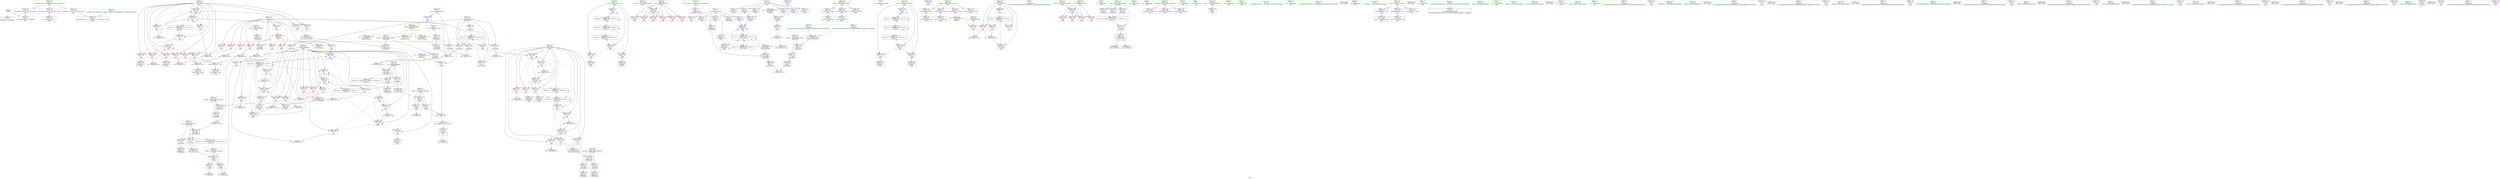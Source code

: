 digraph "SVFG" {
	label="SVFG";

	Node0x556d7f39c630 [shape=record,color=grey,label="{NodeID: 0\nNullPtr}"];
	Node0x556d7f39c630 -> Node0x556d7f3b00f0[style=solid];
	Node0x556d7f39c630 -> Node0x556d7f3bb730[style=solid];
	Node0x556d7f3fa660 [shape=record,color=black,label="{NodeID: 526\n108 = PHI(391, 400, )\n1st arg _Z6f_testiiic }"];
	Node0x556d7f3fa660 -> Node0x556d7f3bbaa0[style=solid];
	Node0x556d7f3e0ca0 [shape=record,color=yellow,style=double,label="{NodeID: 443\n9V_1 = ENCHI(MR_9V_0)\npts\{12 \}\nFun[_Z6f_testiiic]}"];
	Node0x556d7f3e0ca0 -> Node0x556d7f3b58b0[style=dashed];
	Node0x556d7f3bd300 [shape=record,color=blue,label="{NodeID: 277\n210\<--397\nred\<--\nmain\n}"];
	Node0x556d7f3bd300 -> Node0x556d7f3dc630[style=dashed];
	Node0x556d7f3b0ff0 [shape=record,color=red,label="{NodeID: 194\n434\<--198\n\<--ofp\nmain\n}"];
	Node0x556d7f3ae220 [shape=record,color=purple,label="{NodeID: 111\n59\<--4\n\<--_ZStL8__ioinit\n__cxx_global_var_init\n}"];
	Node0x556d7f39ce40 [shape=record,color=green,label="{NodeID: 28\n403\<--1\n\<--dummyObj\nCan only get source location for instruction, argument, global var or function.|{<s0>16}}"];
	Node0x556d7f39ce40:s0 -> Node0x556d7f3fa960[style=solid,color=red];
	Node0x556d7f3b73c0 [shape=record,color=grey,label="{NodeID: 388\n292 = cmp(290, 291, )\n}"];
	Node0x556d7f3b26b0 [shape=record,color=red,label="{NodeID: 222\n343\<--204\n\<--k\nmain\n}"];
	Node0x556d7f3b26b0 -> Node0x556d7f3ada00[style=solid];
	Node0x556d7f3b4160 [shape=record,color=purple,label="{NodeID: 139\n453\<--44\n\<--.str.11\nmain\n}"];
	Node0x556d7f3aeb90 [shape=record,color=green,label="{NodeID: 56\n192\<--193\ninfile\<--infile_field_insensitive\nmain\n}"];
	Node0x556d7f3aeb90 -> Node0x556d7f3b4870[style=solid];
	Node0x556d7f3aeb90 -> Node0x556d7f3b4940[style=solid];
	Node0x556d7f3aeb90 -> Node0x556d7f3b4a10[style=solid];
	Node0x556d7f3d8030 [shape=record,color=black,label="{NodeID: 416\nMR_44V_2 = PHI(MR_44V_7, MR_44V_1, )\npts\{205 \}\n}"];
	Node0x556d7f3d8030 -> Node0x556d7f3bc940[style=dashed];
	Node0x556d7f3d8030 -> Node0x556d7f3d6330[style=dashed];
	Node0x556d7f3d8030 -> Node0x556d7f3d8030[style=dashed];
	Node0x556d7f3bbd10 [shape=record,color=blue,label="{NodeID: 250\n121\<--9\ni\<--\n_Z6f_testiiic\n}"];
	Node0x556d7f3bbd10 -> Node0x556d7f3d9930[style=dashed];
	Node0x556d7f3b58b0 [shape=record,color=red,label="{NodeID: 167\n134\<--11\n\<--m\n_Z6f_testiiic\n}"];
	Node0x556d7f3b58b0 -> Node0x556d7f3b8740[style=solid];
	Node0x556d7f3b0490 [shape=record,color=black,label="{NodeID: 84\n139\<--138\nidxprom\<--\n_Z6f_testiiic\n}"];
	Node0x556d7f397060 [shape=record,color=green,label="{NodeID: 1\n7\<--1\n__dso_handle\<--dummyObj\nGlob }"];
	Node0x556d7f3fa7e0 [shape=record,color=black,label="{NodeID: 527\n109 = PHI(392, 401, )\n2nd arg _Z6f_testiiic }"];
	Node0x556d7f3fa7e0 -> Node0x556d7f3bbb70[style=solid];
	Node0x556d7f3bd3d0 [shape=record,color=blue,label="{NodeID: 278\n212\<--397\nblue\<--\nmain\n}"];
	Node0x556d7f3bd3d0 -> Node0x556d7f3ddf30[style=dashed];
	Node0x556d7f3b10c0 [shape=record,color=red,label="{NodeID: 195\n441\<--198\n\<--ofp\nmain\n}"];
	Node0x556d7f3ae2f0 [shape=record,color=purple,label="{NodeID: 112\n273\<--13\narrayidx\<--a\nmain\n}"];
	Node0x556d7f39dce0 [shape=record,color=green,label="{NodeID: 29\n4\<--6\n_ZStL8__ioinit\<--_ZStL8__ioinit_field_insensitive\nGlob }"];
	Node0x556d7f39dce0 -> Node0x556d7f3ae220[style=solid];
	Node0x556d7f3b7540 [shape=record,color=grey,label="{NodeID: 389\n300 = cmp(299, 88, )\n}"];
	Node0x556d7f3b2780 [shape=record,color=red,label="{NodeID: 223\n351\<--204\n\<--k\nmain\n}"];
	Node0x556d7f3b2780 -> Node0x556d7f3adba0[style=solid];
	Node0x556d7f3b4230 [shape=record,color=purple,label="{NodeID: 140\n470\<--46\n\<--.str.12\nmain\n}"];
	Node0x556d7f3aec60 [shape=record,color=green,label="{NodeID: 57\n194\<--195\noutfile\<--outfile_field_insensitive\nmain\n}"];
	Node0x556d7f3aec60 -> Node0x556d7f3b4ae0[style=solid];
	Node0x556d7f3aec60 -> Node0x556d7f3b4bb0[style=solid];
	Node0x556d7f3aec60 -> Node0x556d7f3b4c80[style=solid];
	Node0x556d7f3aec60 -> Node0x556d7f3b4d50[style=solid];
	Node0x556d7f3d8530 [shape=record,color=black,label="{NodeID: 417\nMR_46V_3 = PHI(MR_46V_4, MR_46V_2, )\npts\{207 \}\n}"];
	Node0x556d7f3d8530 -> Node0x556d7f3b2c60[style=dashed];
	Node0x556d7f3d8530 -> Node0x556d7f3b2d30[style=dashed];
	Node0x556d7f3d8530 -> Node0x556d7f3bad20[style=dashed];
	Node0x556d7f3d8530 -> Node0x556d7f3bd710[style=dashed];
	Node0x556d7f3bbde0 [shape=record,color=blue,label="{NodeID: 251\n123\<--144\nnx\<--add\n_Z6f_testiiic\n}"];
	Node0x556d7f3bbde0 -> Node0x556d7f3b64e0[style=dashed];
	Node0x556d7f3bbde0 -> Node0x556d7f3b65b0[style=dashed];
	Node0x556d7f3bbde0 -> Node0x556d7f3bbde0[style=dashed];
	Node0x556d7f3bbde0 -> Node0x556d7f3de930[style=dashed];
	Node0x556d7f3b5980 [shape=record,color=red,label="{NodeID: 168\n86\<--80\n\<--x.addr\n_Z2inii\n}"];
	Node0x556d7f3b5980 -> Node0x556d7f3b8440[style=solid];
	Node0x556d7f3b0560 [shape=record,color=black,label="{NodeID: 85\n148\<--147\nidxprom1\<--\n_Z6f_testiiic\n}"];
	Node0x556d7f39c110 [shape=record,color=green,label="{NodeID: 2\n9\<--1\n\<--dummyObj\nCan only get source location for instruction, argument, global var or function.}"];
	Node0x556d7f3fa960 [shape=record,color=black,label="{NodeID: 528\n110 = PHI(394, 403, )\n3rd arg _Z6f_testiiic }"];
	Node0x556d7f3fa960 -> Node0x556d7f3bbc40[style=solid];
	Node0x556d7f3bd4a0 [shape=record,color=blue,label="{NodeID: 279\n204\<--409\nk\<--inc76\nmain\n}"];
	Node0x556d7f3bd4a0 -> Node0x556d7f3b2920[style=dashed];
	Node0x556d7f3bd4a0 -> Node0x556d7f3b29f0[style=dashed];
	Node0x556d7f3bd4a0 -> Node0x556d7f3b2ac0[style=dashed];
	Node0x556d7f3bd4a0 -> Node0x556d7f3b2b90[style=dashed];
	Node0x556d7f3bd4a0 -> Node0x556d7f3bd4a0[style=dashed];
	Node0x556d7f3bd4a0 -> Node0x556d7f3d6330[style=dashed];
	Node0x556d7f3b1190 [shape=record,color=red,label="{NodeID: 196\n448\<--198\n\<--ofp\nmain\n}"];
	Node0x556d7f3ae3c0 [shape=record,color=purple,label="{NodeID: 113\n274\<--13\narrayidx20\<--a\nmain\n}"];
	Node0x556d7f39ddb0 [shape=record,color=green,label="{NodeID: 30\n8\<--10\nn\<--n_field_insensitive\nGlob }"];
	Node0x556d7f39ddb0 -> Node0x556d7f3b5090[style=solid];
	Node0x556d7f39ddb0 -> Node0x556d7f3b5160[style=solid];
	Node0x556d7f39ddb0 -> Node0x556d7f3b5230[style=solid];
	Node0x556d7f39ddb0 -> Node0x556d7f3b5300[style=solid];
	Node0x556d7f39ddb0 -> Node0x556d7f3b53d0[style=solid];
	Node0x556d7f39ddb0 -> Node0x556d7f3b54a0[style=solid];
	Node0x556d7f39ddb0 -> Node0x556d7f3b5570[style=solid];
	Node0x556d7f39ddb0 -> Node0x556d7f3b5640[style=solid];
	Node0x556d7f39ddb0 -> Node0x556d7f3b5710[style=solid];
	Node0x556d7f39ddb0 -> Node0x556d7f3b57e0[style=solid];
	Node0x556d7f39ddb0 -> Node0x556d7f3bb360[style=solid];
	Node0x556d7f3b76c0 [shape=record,color=grey,label="{NodeID: 390\n171 = cmp(168, 170, )\n}"];
	Node0x556d7f3b2850 [shape=record,color=red,label="{NodeID: 224\n361\<--204\n\<--k\nmain\n}"];
	Node0x556d7f3b2850 -> Node0x556d7f3b6f40[style=solid];
	Node0x556d7f3b4300 [shape=record,color=purple,label="{NodeID: 141\n513\<--48\nllvm.global_ctors_0\<--llvm.global_ctors\nGlob }"];
	Node0x556d7f3b4300 -> Node0x556d7f3bb530[style=solid];
	Node0x556d7f3aed30 [shape=record,color=green,label="{NodeID: 58\n196\<--197\nfp\<--fp_field_insensitive\nmain\n}"];
	Node0x556d7f3aed30 -> Node0x556d7f3b6a90[style=solid];
	Node0x556d7f3aed30 -> Node0x556d7f3b6b60[style=solid];
	Node0x556d7f3aed30 -> Node0x556d7f3b6c30[style=solid];
	Node0x556d7f3aed30 -> Node0x556d7f3b0e50[style=solid];
	Node0x556d7f3aed30 -> Node0x556d7f3bc390[style=solid];
	Node0x556d7f3d8a30 [shape=record,color=black,label="{NodeID: 418\nMR_50V_2 = PHI(MR_50V_4, MR_50V_1, )\npts\{211 \}\n}"];
	Node0x556d7f3d8a30 -> Node0x556d7f3bcef0[style=dashed];
	Node0x556d7f3bbeb0 [shape=record,color=blue,label="{NodeID: 252\n125\<--153\nny\<--add4\n_Z6f_testiiic\n}"];
	Node0x556d7f3bbeb0 -> Node0x556d7f3b6680[style=dashed];
	Node0x556d7f3bbeb0 -> Node0x556d7f3b6750[style=dashed];
	Node0x556d7f3bbeb0 -> Node0x556d7f3bbeb0[style=dashed];
	Node0x556d7f3bbeb0 -> Node0x556d7f3dee30[style=dashed];
	Node0x556d7f3b5a50 [shape=record,color=red,label="{NodeID: 169\n93\<--80\n\<--x.addr\n_Z2inii\n}"];
	Node0x556d7f3b5a50 -> Node0x556d7f3b88c0[style=solid];
	Node0x556d7f3b0630 [shape=record,color=black,label="{NodeID: 86\n162\<--161\nidxprom5\<--\n_Z6f_testiiic\n}"];
	Node0x556d7f386130 [shape=record,color=green,label="{NodeID: 3\n22\<--1\n.str\<--dummyObj\nGlob }"];
	Node0x556d7f3faae0 [shape=record,color=black,label="{NodeID: 529\n78 = PHI(155, )\n0th arg _Z2inii }"];
	Node0x556d7f3faae0 -> Node0x556d7f3bb830[style=solid];
	Node0x556d7f3bd570 [shape=record,color=blue,label="{NodeID: 280\n202\<--414\nj\<--inc79\nmain\n}"];
	Node0x556d7f3bd570 -> Node0x556d7f3b22a0[style=dashed];
	Node0x556d7f3bd570 -> Node0x556d7f3b2370[style=dashed];
	Node0x556d7f3bd570 -> Node0x556d7f3b2440[style=dashed];
	Node0x556d7f3bd570 -> Node0x556d7f3b2510[style=dashed];
	Node0x556d7f3bd570 -> Node0x556d7f3bd160[style=dashed];
	Node0x556d7f3bd570 -> Node0x556d7f3bd570[style=dashed];
	Node0x556d7f3bd570 -> Node0x556d7f3d7b30[style=dashed];
	Node0x556d7f3b1260 [shape=record,color=red,label="{NodeID: 197\n452\<--198\n\<--ofp\nmain\n}"];
	Node0x556d7f3ae490 [shape=record,color=purple,label="{NodeID: 114\n311\<--13\narrayidx31\<--a\nmain\n}"];
	Node0x556d7f39de80 [shape=record,color=green,label="{NodeID: 31\n11\<--12\nm\<--m_field_insensitive\nGlob }"];
	Node0x556d7f39de80 -> Node0x556d7f3b58b0[style=solid];
	Node0x556d7f39de80 -> Node0x556d7f3bb430[style=solid];
	Node0x556d7f3b7840 [shape=record,color=grey,label="{NodeID: 391\n304 = cmp(303, 88, )\n}"];
	Node0x556d7f3b2920 [shape=record,color=red,label="{NodeID: 225\n386\<--204\n\<--k\nmain\n}"];
	Node0x556d7f3b2920 -> Node0x556d7f3b7fc0[style=solid];
	Node0x556d7f3b4400 [shape=record,color=purple,label="{NodeID: 142\n514\<--48\nllvm.global_ctors_1\<--llvm.global_ctors\nGlob }"];
	Node0x556d7f3b4400 -> Node0x556d7f3bb630[style=solid];
	Node0x556d7f3aee00 [shape=record,color=green,label="{NodeID: 59\n198\<--199\nofp\<--ofp_field_insensitive\nmain\n}"];
	Node0x556d7f3aee00 -> Node0x556d7f3b0f20[style=solid];
	Node0x556d7f3aee00 -> Node0x556d7f3b0ff0[style=solid];
	Node0x556d7f3aee00 -> Node0x556d7f3b10c0[style=solid];
	Node0x556d7f3aee00 -> Node0x556d7f3b1190[style=solid];
	Node0x556d7f3aee00 -> Node0x556d7f3b1260[style=solid];
	Node0x556d7f3aee00 -> Node0x556d7f3b1330[style=solid];
	Node0x556d7f3aee00 -> Node0x556d7f3bc460[style=solid];
	Node0x556d7f3d8f30 [shape=record,color=black,label="{NodeID: 419\nMR_52V_2 = PHI(MR_52V_4, MR_52V_1, )\npts\{213 \}\n}"];
	Node0x556d7f3d8f30 -> Node0x556d7f3bcfc0[style=dashed];
	Node0x556d7f3bbf80 [shape=record,color=blue,label="{NodeID: 253\n111\<--102\nretval\<--\n_Z6f_testiiic\n}"];
	Node0x556d7f3bbf80 -> Node0x556d7f3de430[style=dashed];
	Node0x556d7f3b5b20 [shape=record,color=red,label="{NodeID: 170\n90\<--82\n\<--y.addr\n_Z2inii\n}"];
	Node0x556d7f3b5b20 -> Node0x556d7f3b85c0[style=solid];
	Node0x556d7f3b0700 [shape=record,color=black,label="{NodeID: 87\n165\<--164\nidxprom7\<--\n_Z6f_testiiic\n}"];
	Node0x556d7f3861c0 [shape=record,color=green,label="{NodeID: 4\n24\<--1\n.str.1\<--dummyObj\nGlob }"];
	Node0x556d7f3fabf0 [shape=record,color=black,label="{NodeID: 530\n79 = PHI(156, )\n1st arg _Z2inii }"];
	Node0x556d7f3fabf0 -> Node0x556d7f3bb900[style=solid];
	Node0x556d7f3bd640 [shape=record,color=blue,label="{NodeID: 281\n200\<--419\ni\<--inc82\nmain\n}"];
	Node0x556d7f3bd640 -> Node0x556d7f3b1a80[style=dashed];
	Node0x556d7f3bd640 -> Node0x556d7f3b1b50[style=dashed];
	Node0x556d7f3bd640 -> Node0x556d7f3b1c20[style=dashed];
	Node0x556d7f3bd640 -> Node0x556d7f3b1cf0[style=dashed];
	Node0x556d7f3bd640 -> Node0x556d7f3bd640[style=dashed];
	Node0x556d7f3bd640 -> Node0x556d7f3d7630[style=dashed];
	Node0x556d7f3b1330 [shape=record,color=red,label="{NodeID: 198\n467\<--198\n\<--ofp\nmain\n}"];
	Node0x556d7f3ae560 [shape=record,color=purple,label="{NodeID: 115\n314\<--13\narrayidx33\<--a\nmain\n}"];
	Node0x556d7f3ae560 -> Node0x556d7f3bb1c0[style=solid];
	Node0x556d7f39df50 [shape=record,color=green,label="{NodeID: 32\n13\<--14\na\<--a_field_insensitive\nGlob }"];
	Node0x556d7f39df50 -> Node0x556d7f3ae2f0[style=solid];
	Node0x556d7f39df50 -> Node0x556d7f3ae3c0[style=solid];
	Node0x556d7f39df50 -> Node0x556d7f3ae490[style=solid];
	Node0x556d7f39df50 -> Node0x556d7f3ae560[style=solid];
	Node0x556d7f39df50 -> Node0x556d7f3b2eb0[style=solid];
	Node0x556d7f39df50 -> Node0x556d7f3b2f80[style=solid];
	Node0x556d7f3b79c0 [shape=record,color=grey,label="{NodeID: 392\n268 = cmp(266, 267, )\n}"];
	Node0x556d7f3b29f0 [shape=record,color=red,label="{NodeID: 226\n392\<--204\n\<--k\nmain\n|{<s0>15}}"];
	Node0x556d7f3b29f0:s0 -> Node0x556d7f3fa7e0[style=solid,color=red];
	Node0x556d7f3b4500 [shape=record,color=purple,label="{NodeID: 143\n515\<--48\nllvm.global_ctors_2\<--llvm.global_ctors\nGlob }"];
	Node0x556d7f3b4500 -> Node0x556d7f3bb730[style=solid];
	Node0x556d7f3aeed0 [shape=record,color=green,label="{NodeID: 60\n200\<--201\ni\<--i_field_insensitive\nmain\n}"];
	Node0x556d7f3aeed0 -> Node0x556d7f3b1400[style=solid];
	Node0x556d7f3aeed0 -> Node0x556d7f3b14d0[style=solid];
	Node0x556d7f3aeed0 -> Node0x556d7f3b15a0[style=solid];
	Node0x556d7f3aeed0 -> Node0x556d7f3b1670[style=solid];
	Node0x556d7f3aeed0 -> Node0x556d7f3b1740[style=solid];
	Node0x556d7f3aeed0 -> Node0x556d7f3b1810[style=solid];
	Node0x556d7f3aeed0 -> Node0x556d7f3b18e0[style=solid];
	Node0x556d7f3aeed0 -> Node0x556d7f3b19b0[style=solid];
	Node0x556d7f3aeed0 -> Node0x556d7f3b1a80[style=solid];
	Node0x556d7f3aeed0 -> Node0x556d7f3b1b50[style=solid];
	Node0x556d7f3aeed0 -> Node0x556d7f3b1c20[style=solid];
	Node0x556d7f3aeed0 -> Node0x556d7f3b1cf0[style=solid];
	Node0x556d7f3aeed0 -> Node0x556d7f3bc600[style=solid];
	Node0x556d7f3aeed0 -> Node0x556d7f3bc6d0[style=solid];
	Node0x556d7f3aeed0 -> Node0x556d7f3bc870[style=solid];
	Node0x556d7f3aeed0 -> Node0x556d7f3bca10[style=solid];
	Node0x556d7f3aeed0 -> Node0x556d7f3bcae0[style=solid];
	Node0x556d7f3aeed0 -> Node0x556d7f3bd090[style=solid];
	Node0x556d7f3aeed0 -> Node0x556d7f3bd640[style=solid];
	Node0x556d7f3d9430 [shape=record,color=black,label="{NodeID: 420\nMR_27V_2 = PHI(MR_27V_3, MR_27V_1, )\npts\{170000 \}\n}"];
	Node0x556d7f3d9430 -> Node0x556d7f3dda30[style=dashed];
	Node0x556d7f3bc050 [shape=record,color=blue,label="{NodeID: 254\n111\<--102\nretval\<--\n_Z6f_testiiic\n}"];
	Node0x556d7f3bc050 -> Node0x556d7f3de430[style=dashed];
	Node0x556d7f3b5bf0 [shape=record,color=red,label="{NodeID: 171\n97\<--82\n\<--y.addr\n_Z2inii\n}"];
	Node0x556d7f3b5bf0 -> Node0x556d7f3b8a40[style=solid];
	Node0x556d7f3b07d0 [shape=record,color=black,label="{NodeID: 88\n168\<--167\nconv\<--\n_Z6f_testiiic\n}"];
	Node0x556d7f3b07d0 -> Node0x556d7f3b76c0[style=solid];
	Node0x556d7f397f20 [shape=record,color=green,label="{NodeID: 5\n26\<--1\n.str.2\<--dummyObj\nGlob }"];
	Node0x556d7f3bd710 [shape=record,color=blue,label="{NodeID: 282\n206\<--460\nt\<--inc102\nmain\n}"];
	Node0x556d7f3bd710 -> Node0x556d7f3d8530[style=dashed];
	Node0x556d7f3b1400 [shape=record,color=red,label="{NodeID: 199\n266\<--200\n\<--i\nmain\n}"];
	Node0x556d7f3b1400 -> Node0x556d7f3b79c0[style=solid];
	Node0x556d7f3b2eb0 [shape=record,color=purple,label="{NodeID: 116\n336\<--13\narrayidx42\<--a\nmain\n}"];
	Node0x556d7f39e020 [shape=record,color=green,label="{NodeID: 33\n15\<--17\nb\<--b_field_insensitive\nGlob }"];
	Node0x556d7f39e020 -> Node0x556d7f3b3050[style=solid];
	Node0x556d7f39e020 -> Node0x556d7f3b3120[style=solid];
	Node0x556d7f39e020 -> Node0x556d7f3b31f0[style=solid];
	Node0x556d7f39e020 -> Node0x556d7f3b32c0[style=solid];
	Node0x556d7f39e020 -> Node0x556d7f3b3390[style=solid];
	Node0x556d7f39e020 -> Node0x556d7f3b3460[style=solid];
	Node0x556d7f39e020 -> Node0x556d7f3b3530[style=solid];
	Node0x556d7f3b7b40 [shape=record,color=grey,label="{NodeID: 393\n259 = cmp(257, 258, )\n}"];
	Node0x556d7f3b2ac0 [shape=record,color=red,label="{NodeID: 227\n401\<--204\n\<--k\nmain\n|{<s0>16}}"];
	Node0x556d7f3b2ac0:s0 -> Node0x556d7f3fa7e0[style=solid,color=red];
	Node0x556d7f3b4600 [shape=record,color=purple,label="{NodeID: 144\n217\<--190\narraydecay\<--filename\nmain\n}"];
	Node0x556d7f3aefa0 [shape=record,color=green,label="{NodeID: 61\n202\<--203\nj\<--j_field_insensitive\nmain\n}"];
	Node0x556d7f3aefa0 -> Node0x556d7f3b1dc0[style=solid];
	Node0x556d7f3aefa0 -> Node0x556d7f3b1e90[style=solid];
	Node0x556d7f3aefa0 -> Node0x556d7f3b1f60[style=solid];
	Node0x556d7f3aefa0 -> Node0x556d7f3b2030[style=solid];
	Node0x556d7f3aefa0 -> Node0x556d7f3b2100[style=solid];
	Node0x556d7f3aefa0 -> Node0x556d7f3b21d0[style=solid];
	Node0x556d7f3aefa0 -> Node0x556d7f3b22a0[style=solid];
	Node0x556d7f3aefa0 -> Node0x556d7f3b2370[style=solid];
	Node0x556d7f3aefa0 -> Node0x556d7f3b2440[style=solid];
	Node0x556d7f3aefa0 -> Node0x556d7f3b2510[style=solid];
	Node0x556d7f3aefa0 -> Node0x556d7f3bc7a0[style=solid];
	Node0x556d7f3aefa0 -> Node0x556d7f3bce20[style=solid];
	Node0x556d7f3aefa0 -> Node0x556d7f3bd160[style=solid];
	Node0x556d7f3aefa0 -> Node0x556d7f3bd570[style=solid];
	Node0x556d7f3d9930 [shape=record,color=black,label="{NodeID: 421\nMR_21V_3 = PHI(MR_21V_4, MR_21V_2, )\npts\{122 \}\n}"];
	Node0x556d7f3d9930 -> Node0x556d7f3b61a0[style=dashed];
	Node0x556d7f3d9930 -> Node0x556d7f3b6270[style=dashed];
	Node0x556d7f3d9930 -> Node0x556d7f3b6340[style=dashed];
	Node0x556d7f3d9930 -> Node0x556d7f3b6410[style=dashed];
	Node0x556d7f3d9930 -> Node0x556d7f3bc120[style=dashed];
	Node0x556d7f3bc120 [shape=record,color=blue,label="{NodeID: 255\n121\<--177\ni\<--inc\n_Z6f_testiiic\n}"];
	Node0x556d7f3bc120 -> Node0x556d7f3d9930[style=dashed];
	Node0x556d7f3b5cc0 [shape=record,color=red,label="{NodeID: 172\n183\<--111\n\<--retval\n_Z6f_testiiic\n}"];
	Node0x556d7f3b5cc0 -> Node0x556d7f3b0970[style=solid];
	Node0x556d7f3b08a0 [shape=record,color=black,label="{NodeID: 89\n170\<--169\nconv9\<--\n_Z6f_testiiic\n}"];
	Node0x556d7f3b08a0 -> Node0x556d7f3b76c0[style=solid];
	Node0x556d7f397fb0 [shape=record,color=green,label="{NodeID: 6\n28\<--1\n.str.3\<--dummyObj\nGlob }"];
	Node0x556d7f3b14d0 [shape=record,color=red,label="{NodeID: 200\n271\<--200\n\<--i\nmain\n}"];
	Node0x556d7f3b14d0 -> Node0x556d7f3b0d80[style=solid];
	Node0x556d7f3b2f80 [shape=record,color=purple,label="{NodeID: 117\n341\<--13\narrayidx45\<--a\nmain\n}"];
	Node0x556d7f3b2f80 -> Node0x556d7f3bb290[style=solid];
	Node0x556d7f39e0f0 [shape=record,color=green,label="{NodeID: 34\n18\<--19\ndx\<--dx_field_insensitive\nGlob }"];
	Node0x556d7f39e0f0 -> Node0x556d7f3b3600[style=solid];
	Node0x556d7f3b7cc0 [shape=record,color=grey,label="{NodeID: 394\n317 = cmp(316, 318, )\n}"];
	Node0x556d7f3b7cc0 -> Node0x556d7f3c2530[style=solid];
	Node0x556d7f3b2b90 [shape=record,color=red,label="{NodeID: 228\n408\<--204\n\<--k\nmain\n}"];
	Node0x556d7f3b2b90 -> Node0x556d7f3c3550[style=solid];
	Node0x556d7f3b46d0 [shape=record,color=purple,label="{NodeID: 145\n223\<--190\narraydecay2\<--filename\nmain\n}"];
	Node0x556d7f3af070 [shape=record,color=green,label="{NodeID: 62\n204\<--205\nk\<--k_field_insensitive\nmain\n}"];
	Node0x556d7f3af070 -> Node0x556d7f3b25e0[style=solid];
	Node0x556d7f3af070 -> Node0x556d7f3b26b0[style=solid];
	Node0x556d7f3af070 -> Node0x556d7f3b2780[style=solid];
	Node0x556d7f3af070 -> Node0x556d7f3b2850[style=solid];
	Node0x556d7f3af070 -> Node0x556d7f3b2920[style=solid];
	Node0x556d7f3af070 -> Node0x556d7f3b29f0[style=solid];
	Node0x556d7f3af070 -> Node0x556d7f3b2ac0[style=solid];
	Node0x556d7f3af070 -> Node0x556d7f3b2b90[style=solid];
	Node0x556d7f3af070 -> Node0x556d7f3bc940[style=solid];
	Node0x556d7f3af070 -> Node0x556d7f3bcd50[style=solid];
	Node0x556d7f3af070 -> Node0x556d7f3bd230[style=solid];
	Node0x556d7f3af070 -> Node0x556d7f3bd4a0[style=solid];
	Node0x556d7f3bc1f0 [shape=record,color=blue,label="{NodeID: 256\n111\<--181\nretval\<--\n_Z6f_testiiic\n}"];
	Node0x556d7f3bc1f0 -> Node0x556d7f3de430[style=dashed];
	Node0x556d7f3b5d90 [shape=record,color=red,label="{NodeID: 173\n137\<--113\n\<--sx.addr\n_Z6f_testiiic\n}"];
	Node0x556d7f3b5d90 -> Node0x556d7f3b6dc0[style=solid];
	Node0x556d7f3b0970 [shape=record,color=black,label="{NodeID: 90\n106\<--183\n_Z6f_testiiic_ret\<--\n_Z6f_testiiic\n|{<s0>15|<s1>16}}"];
	Node0x556d7f3b0970:s0 -> Node0x556d7f3f9750[style=solid,color=blue];
	Node0x556d7f3b0970:s1 -> Node0x556d7f3f9880[style=solid,color=blue];
	Node0x556d7f398040 [shape=record,color=green,label="{NodeID: 7\n30\<--1\n.str.4\<--dummyObj\nGlob }"];
	Node0x556d7f3b15a0 [shape=record,color=red,label="{NodeID: 201\n278\<--200\n\<--i\nmain\n}"];
	Node0x556d7f3b15a0 -> Node0x556d7f3c2dd0[style=solid];
	Node0x556d7f3b3050 [shape=record,color=purple,label="{NodeID: 118\n163\<--15\narrayidx6\<--b\n_Z6f_testiiic\n}"];
	Node0x556d7f39e1c0 [shape=record,color=green,label="{NodeID: 35\n20\<--21\ndy\<--dy_field_insensitive\nGlob }"];
	Node0x556d7f39e1c0 -> Node0x556d7f3b36d0[style=solid];
	Node0x556d7f3b7e40 [shape=record,color=grey,label="{NodeID: 395\n329 = cmp(328, 88, )\n}"];
	Node0x556d7f3b2c60 [shape=record,color=red,label="{NodeID: 229\n257\<--206\n\<--t\nmain\n}"];
	Node0x556d7f3b2c60 -> Node0x556d7f3b7b40[style=solid];
	Node0x556d7f3b47a0 [shape=record,color=purple,label="{NodeID: 146\n228\<--190\narraydecay5\<--filename\nmain\n}"];
	Node0x556d7f3af140 [shape=record,color=green,label="{NodeID: 63\n206\<--207\nt\<--t_field_insensitive\nmain\n}"];
	Node0x556d7f3af140 -> Node0x556d7f3b2c60[style=solid];
	Node0x556d7f3af140 -> Node0x556d7f3b2d30[style=solid];
	Node0x556d7f3af140 -> Node0x556d7f3bad20[style=solid];
	Node0x556d7f3af140 -> Node0x556d7f3bc530[style=solid];
	Node0x556d7f3af140 -> Node0x556d7f3bd710[style=solid];
	Node0x556d7f3bc2c0 [shape=record,color=blue,label="{NodeID: 257\n188\<--9\nretval\<--\nmain\n}"];
	Node0x556d7f3b5e60 [shape=record,color=red,label="{NodeID: 174\n146\<--115\n\<--sy.addr\n_Z6f_testiiic\n}"];
	Node0x556d7f3b5e60 -> Node0x556d7f3c2ad0[style=solid];
	Node0x556d7f3b0a40 [shape=record,color=black,label="{NodeID: 91\n224\<--222\ncall3\<--arraydecay1\nmain\n}"];
	Node0x556d7f396e20 [shape=record,color=green,label="{NodeID: 8\n32\<--1\n.str.5\<--dummyObj\nGlob }"];
	Node0x556d7f3c1f10 [shape=record,color=black,label="{NodeID: 368\n101 = PHI(102, 102, 102, 99, )\n}"];
	Node0x556d7f3c1f10 -> Node0x556d7f3b03c0[style=solid];
	Node0x556d7f3b1670 [shape=record,color=red,label="{NodeID: 202\n303\<--200\n\<--i\nmain\n}"];
	Node0x556d7f3b1670 -> Node0x556d7f3b7840[style=solid];
	Node0x556d7f3b3120 [shape=record,color=purple,label="{NodeID: 119\n166\<--15\narrayidx8\<--b\n_Z6f_testiiic\n}"];
	Node0x556d7f3b3120 -> Node0x556d7f3b69c0[style=solid];
	Node0x556d7f39e2c0 [shape=record,color=green,label="{NodeID: 36\n48\<--52\nllvm.global_ctors\<--llvm.global_ctors_field_insensitive\nGlob }"];
	Node0x556d7f39e2c0 -> Node0x556d7f3b4300[style=solid];
	Node0x556d7f39e2c0 -> Node0x556d7f3b4400[style=solid];
	Node0x556d7f39e2c0 -> Node0x556d7f3b4500[style=solid];
	Node0x556d7f3b7fc0 [shape=record,color=grey,label="{NodeID: 396\n387 = cmp(386, 388, )\n}"];
	Node0x556d7f3b2d30 [shape=record,color=red,label="{NodeID: 230\n423\<--206\n\<--t\nmain\n}"];
	Node0x556d7f3b4870 [shape=record,color=purple,label="{NodeID: 147\n222\<--192\narraydecay1\<--infile\nmain\n}"];
	Node0x556d7f3b4870 -> Node0x556d7f3b0a40[style=solid];
	Node0x556d7f3af210 [shape=record,color=green,label="{NodeID: 64\n208\<--209\ntc\<--tc_field_insensitive\nmain\n}"];
	Node0x556d7f3af210 -> Node0x556d7f3badb0[style=solid];
	Node0x556d7f3bc390 [shape=record,color=blue,label="{NodeID: 258\n196\<--240\nfp\<--call12\nmain\n}"];
	Node0x556d7f3bc390 -> Node0x556d7f3b6a90[style=dashed];
	Node0x556d7f3bc390 -> Node0x556d7f3b6b60[style=dashed];
	Node0x556d7f3bc390 -> Node0x556d7f3b6c30[style=dashed];
	Node0x556d7f3bc390 -> Node0x556d7f3b0e50[style=dashed];
	Node0x556d7f3b5f30 [shape=record,color=red,label="{NodeID: 175\n138\<--117\n\<--dir.addr\n_Z6f_testiiic\n}"];
	Node0x556d7f3b5f30 -> Node0x556d7f3b0490[style=solid];
	Node0x556d7f3b0b10 [shape=record,color=black,label="{NodeID: 92\n229\<--227\ncall6\<--arraydecay4\nmain\n}"];
	Node0x556d7f396ef0 [shape=record,color=green,label="{NodeID: 9\n34\<--1\n.str.6\<--dummyObj\nGlob }"];
	Node0x556d7f3e1480 [shape=record,color=yellow,style=double,label="{NodeID: 452\n27V_1 = ENCHI(MR_27V_0)\npts\{170000 \}\nFun[_Z6f_testiiic]}"];
	Node0x556d7f3e1480 -> Node0x556d7f3b69c0[style=dashed];
	Node0x556d7f3c2530 [shape=record,color=black,label="{NodeID: 369\n320 = PHI(102, 317, )\n}"];
	Node0x556d7f3b1740 [shape=record,color=red,label="{NodeID: 203\n312\<--200\n\<--i\nmain\n}"];
	Node0x556d7f3b1740 -> Node0x556d7f3ad6c0[style=solid];
	Node0x556d7f3b31f0 [shape=record,color=purple,label="{NodeID: 120\n282\<--15\n\<--b\nmain\n}"];
	Node0x556d7f39e3c0 [shape=record,color=green,label="{NodeID: 37\n53\<--54\n__cxx_global_var_init\<--__cxx_global_var_init_field_insensitive\n}"];
	Node0x556d7f3b8140 [shape=record,color=grey,label="{NodeID: 397\n376 = cmp(374, 375, )\n}"];
	Node0x556d7f3bad20 [shape=record,color=red,label="{NodeID: 231\n459\<--206\n\<--t\nmain\n}"];
	Node0x556d7f3bad20 -> Node0x556d7f3c3e50[style=solid];
	Node0x556d7f3b4940 [shape=record,color=purple,label="{NodeID: 148\n230\<--192\narraydecay7\<--infile\nmain\n}"];
	Node0x556d7f3b4940 -> Node0x556d7f3b0be0[style=solid];
	Node0x556d7f3af2e0 [shape=record,color=green,label="{NodeID: 65\n210\<--211\nred\<--red_field_insensitive\nmain\n}"];
	Node0x556d7f3af2e0 -> Node0x556d7f3bae80[style=solid];
	Node0x556d7f3af2e0 -> Node0x556d7f3baf50[style=solid];
	Node0x556d7f3af2e0 -> Node0x556d7f3bcef0[style=solid];
	Node0x556d7f3af2e0 -> Node0x556d7f3bd300[style=solid];
	Node0x556d7f3bc460 [shape=record,color=blue,label="{NodeID: 259\n198\<--247\nofp\<--call14\nmain\n}"];
	Node0x556d7f3bc460 -> Node0x556d7f3b0f20[style=dashed];
	Node0x556d7f3bc460 -> Node0x556d7f3b0ff0[style=dashed];
	Node0x556d7f3bc460 -> Node0x556d7f3b10c0[style=dashed];
	Node0x556d7f3bc460 -> Node0x556d7f3b1190[style=dashed];
	Node0x556d7f3bc460 -> Node0x556d7f3b1260[style=dashed];
	Node0x556d7f3bc460 -> Node0x556d7f3b1330[style=dashed];
	Node0x556d7f3b6000 [shape=record,color=red,label="{NodeID: 176\n147\<--117\n\<--dir.addr\n_Z6f_testiiic\n}"];
	Node0x556d7f3b6000 -> Node0x556d7f3b0560[style=solid];
	Node0x556d7f3b0be0 [shape=record,color=black,label="{NodeID: 93\n232\<--230\ncall8\<--arraydecay7\nmain\n}"];
	Node0x556d7f39d5c0 [shape=record,color=green,label="{NodeID: 10\n36\<--1\n.str.7\<--dummyObj\nGlob }"];
	Node0x556d7f3e1560 [shape=record,color=yellow,style=double,label="{NodeID: 453\n29V_1 = ENCHI(MR_29V_0)\npts\{190000 \}\nFun[_Z6f_testiiic]}"];
	Node0x556d7f3e1560 -> Node0x556d7f3b6820[style=dashed];
	Node0x556d7f3c2ad0 [shape=record,color=grey,label="{NodeID: 370\n153 = Binary(146, 152, )\n}"];
	Node0x556d7f3c2ad0 -> Node0x556d7f3bbeb0[style=solid];
	Node0x556d7f3b1810 [shape=record,color=red,label="{NodeID: 204\n323\<--200\n\<--i\nmain\n}"];
	Node0x556d7f3b1810 -> Node0x556d7f3c36d0[style=solid];
	Node0x556d7f3b32c0 [shape=record,color=purple,label="{NodeID: 121\n345\<--15\narrayidx47\<--b\nmain\n}"];
	Node0x556d7f39e4c0 [shape=record,color=green,label="{NodeID: 38\n57\<--58\n_ZNSt8ios_base4InitC1Ev\<--_ZNSt8ios_base4InitC1Ev_field_insensitive\n}"];
	Node0x556d7f3b82c0 [shape=record,color=grey,label="{NodeID: 398\n382 = cmp(380, 381, )\n}"];
	Node0x556d7f3badb0 [shape=record,color=red,label="{NodeID: 232\n258\<--208\n\<--tc\nmain\n}"];
	Node0x556d7f3badb0 -> Node0x556d7f3b7b40[style=solid];
	Node0x556d7f3b4a10 [shape=record,color=purple,label="{NodeID: 149\n238\<--192\narraydecay11\<--infile\nmain\n}"];
	Node0x556d7f3af3b0 [shape=record,color=green,label="{NodeID: 66\n212\<--213\nblue\<--blue_field_insensitive\nmain\n}"];
	Node0x556d7f3af3b0 -> Node0x556d7f3bb020[style=solid];
	Node0x556d7f3af3b0 -> Node0x556d7f3bb0f0[style=solid];
	Node0x556d7f3af3b0 -> Node0x556d7f3bcfc0[style=solid];
	Node0x556d7f3af3b0 -> Node0x556d7f3bd3d0[style=solid];
	Node0x556d7f3f9280 [shape=record,color=black,label="{NodeID: 509\n263 = PHI()\n}"];
	Node0x556d7f3bc530 [shape=record,color=blue,label="{NodeID: 260\n206\<--88\nt\<--\nmain\n}"];
	Node0x556d7f3bc530 -> Node0x556d7f3d8530[style=dashed];
	Node0x556d7f3b60d0 [shape=record,color=red,label="{NodeID: 177\n169\<--119\n\<--x.addr\n_Z6f_testiiic\n}"];
	Node0x556d7f3b60d0 -> Node0x556d7f3b08a0[style=solid];
	Node0x556d7f3b0cb0 [shape=record,color=black,label="{NodeID: 94\n237\<--235\ncall10\<--arraydecay9\nmain\n}"];
	Node0x556d7f39d650 [shape=record,color=green,label="{NodeID: 11\n38\<--1\n.str.8\<--dummyObj\nGlob }"];
	Node0x556d7f3e1640 [shape=record,color=yellow,style=double,label="{NodeID: 454\n31V_1 = ENCHI(MR_31V_0)\npts\{210000 \}\nFun[_Z6f_testiiic]}"];
	Node0x556d7f3e1640 -> Node0x556d7f3b68f0[style=dashed];
	Node0x556d7f3c2c50 [shape=record,color=grey,label="{NodeID: 371\n177 = Binary(176, 88, )\n}"];
	Node0x556d7f3c2c50 -> Node0x556d7f3bc120[style=solid];
	Node0x556d7f3b18e0 [shape=record,color=red,label="{NodeID: 205\n328\<--200\n\<--i\nmain\n}"];
	Node0x556d7f3b18e0 -> Node0x556d7f3b7e40[style=solid];
	Node0x556d7f3b3390 [shape=record,color=purple,label="{NodeID: 122\n348\<--15\narrayidx49\<--b\nmain\n}"];
	Node0x556d7f3b3390 -> Node0x556d7f3bcbb0[style=solid];
	Node0x556d7f39e5c0 [shape=record,color=green,label="{NodeID: 39\n63\<--64\n__cxa_atexit\<--__cxa_atexit_field_insensitive\n}"];
	Node0x556d7f3b8440 [shape=record,color=grey,label="{NodeID: 399\n87 = cmp(88, 86, )\n}"];
	Node0x556d7f3bae80 [shape=record,color=red,label="{NodeID: 233\n428\<--210\n\<--red\nmain\n}"];
	Node0x556d7f3bae80 -> Node0x556d7f3add40[style=solid];
	Node0x556d7f3b4ae0 [shape=record,color=purple,label="{NodeID: 150\n227\<--194\narraydecay4\<--outfile\nmain\n}"];
	Node0x556d7f3b4ae0 -> Node0x556d7f3b0b10[style=solid];
	Node0x556d7f3af480 [shape=record,color=green,label="{NodeID: 67\n214\<--215\ncmd\<--cmd_field_insensitive\nmain\n}"];
	Node0x556d7f3af480 -> Node0x556d7f3b4e20[style=solid];
	Node0x556d7f3af480 -> Node0x556d7f3b4ef0[style=solid];
	Node0x556d7f3af480 -> Node0x556d7f3b4fc0[style=solid];
	Node0x556d7f3f9380 [shape=record,color=black,label="{NodeID: 510\n60 = PHI()\n}"];
	Node0x556d7f3bc600 [shape=record,color=blue,label="{NodeID: 261\n200\<--88\ni\<--\nmain\n}"];
	Node0x556d7f3bc600 -> Node0x556d7f3b1400[style=dashed];
	Node0x556d7f3bc600 -> Node0x556d7f3b14d0[style=dashed];
	Node0x556d7f3bc600 -> Node0x556d7f3b15a0[style=dashed];
	Node0x556d7f3bc600 -> Node0x556d7f3bc6d0[style=dashed];
	Node0x556d7f3bc600 -> Node0x556d7f3bc870[style=dashed];
	Node0x556d7f3bc600 -> Node0x556d7f3bd090[style=dashed];
	Node0x556d7f3b61a0 [shape=record,color=red,label="{NodeID: 178\n133\<--121\n\<--i\n_Z6f_testiiic\n}"];
	Node0x556d7f3b61a0 -> Node0x556d7f3b8740[style=solid];
	Node0x556d7f3b0d80 [shape=record,color=black,label="{NodeID: 95\n272\<--271\nidxprom\<--\nmain\n}"];
	Node0x556d7f39d720 [shape=record,color=green,label="{NodeID: 12\n40\<--1\n.str.9\<--dummyObj\nGlob }"];
	Node0x556d7f3e1720 [shape=record,color=yellow,style=double,label="{NodeID: 455\n2V_1 = ENCHI(MR_2V_0)\npts\{10 \}\nFun[main]|{|<s8>15|<s9>16}}"];
	Node0x556d7f3e1720 -> Node0x556d7f3b5230[style=dashed];
	Node0x556d7f3e1720 -> Node0x556d7f3b5300[style=dashed];
	Node0x556d7f3e1720 -> Node0x556d7f3b53d0[style=dashed];
	Node0x556d7f3e1720 -> Node0x556d7f3b54a0[style=dashed];
	Node0x556d7f3e1720 -> Node0x556d7f3b5570[style=dashed];
	Node0x556d7f3e1720 -> Node0x556d7f3b5640[style=dashed];
	Node0x556d7f3e1720 -> Node0x556d7f3b5710[style=dashed];
	Node0x556d7f3e1720 -> Node0x556d7f3b57e0[style=dashed];
	Node0x556d7f3e1720:s8 -> Node0x556d7f1c1ea0[style=dashed,color=red];
	Node0x556d7f3e1720:s9 -> Node0x556d7f1c1ea0[style=dashed,color=red];
	Node0x556d7f3c2dd0 [shape=record,color=grey,label="{NodeID: 372\n279 = Binary(278, 88, )\n}"];
	Node0x556d7f3c2dd0 -> Node0x556d7f3bc6d0[style=solid];
	Node0x556d7f3b19b0 [shape=record,color=red,label="{NodeID: 206\n337\<--200\n\<--i\nmain\n}"];
	Node0x556d7f3b19b0 -> Node0x556d7f3ad930[style=solid];
	Node0x556d7f3b19b0 -> Node0x556d7f3c3cd0[style=solid];
	Node0x556d7f3b3460 [shape=record,color=purple,label="{NodeID: 123\n353\<--15\narrayidx51\<--b\nmain\n}"];
	Node0x556d7f39e6c0 [shape=record,color=green,label="{NodeID: 40\n62\<--68\n_ZNSt8ios_base4InitD1Ev\<--_ZNSt8ios_base4InitD1Ev_field_insensitive\n}"];
	Node0x556d7f39e6c0 -> Node0x556d7f3b02c0[style=solid];
	Node0x556d7f3b85c0 [shape=record,color=grey,label="{NodeID: 400\n91 = cmp(88, 90, )\n}"];
	Node0x556d7f3baf50 [shape=record,color=red,label="{NodeID: 234\n438\<--210\n\<--red\nmain\n}"];
	Node0x556d7f3baf50 -> Node0x556d7f3adee0[style=solid];
	Node0x556d7f3b4bb0 [shape=record,color=purple,label="{NodeID: 151\n235\<--194\narraydecay9\<--outfile\nmain\n}"];
	Node0x556d7f3b4bb0 -> Node0x556d7f3b0cb0[style=solid];
	Node0x556d7f3af550 [shape=record,color=green,label="{NodeID: 68\n220\<--221\nscanf\<--scanf_field_insensitive\n}"];
	Node0x556d7f3f95b0 [shape=record,color=black,label="{NodeID: 511\n157 = PHI(77, )\n}"];
	Node0x556d7f3bc6d0 [shape=record,color=blue,label="{NodeID: 262\n200\<--279\ni\<--inc\nmain\n}"];
	Node0x556d7f3bc6d0 -> Node0x556d7f3b1400[style=dashed];
	Node0x556d7f3bc6d0 -> Node0x556d7f3b14d0[style=dashed];
	Node0x556d7f3bc6d0 -> Node0x556d7f3b15a0[style=dashed];
	Node0x556d7f3bc6d0 -> Node0x556d7f3bc6d0[style=dashed];
	Node0x556d7f3bc6d0 -> Node0x556d7f3bc870[style=dashed];
	Node0x556d7f3bc6d0 -> Node0x556d7f3bd090[style=dashed];
	Node0x556d7f3b6270 [shape=record,color=red,label="{NodeID: 179\n142\<--121\n\<--i\n_Z6f_testiiic\n}"];
	Node0x556d7f3b6270 -> Node0x556d7f3b70c0[style=solid];
	Node0x556d7f3ad5f0 [shape=record,color=black,label="{NodeID: 96\n310\<--309\nidxprom30\<--sub\nmain\n}"];
	Node0x556d7f39d7f0 [shape=record,color=green,label="{NodeID: 13\n42\<--1\n.str.10\<--dummyObj\nGlob }"];
	Node0x556d7f3c2f50 [shape=record,color=grey,label="{NodeID: 373\n414 = Binary(413, 88, )\n}"];
	Node0x556d7f3c2f50 -> Node0x556d7f3bd570[style=solid];
	Node0x556d7f3b1a80 [shape=record,color=red,label="{NodeID: 207\n374\<--200\n\<--i\nmain\n}"];
	Node0x556d7f3b1a80 -> Node0x556d7f3b8140[style=solid];
	Node0x556d7f3b3530 [shape=record,color=purple,label="{NodeID: 124\n356\<--15\narrayidx53\<--b\nmain\n}"];
	Node0x556d7f3b3530 -> Node0x556d7f3bcc80[style=solid];
	Node0x556d7f39e7c0 [shape=record,color=green,label="{NodeID: 41\n75\<--76\n_Z2inii\<--_Z2inii_field_insensitive\n}"];
	Node0x556d7f3b8740 [shape=record,color=grey,label="{NodeID: 401\n135 = cmp(133, 134, )\n}"];
	Node0x556d7f3bb020 [shape=record,color=red,label="{NodeID: 235\n431\<--212\n\<--blue\nmain\n}"];
	Node0x556d7f3bb020 -> Node0x556d7f3ade10[style=solid];
	Node0x556d7f3b4c80 [shape=record,color=purple,label="{NodeID: 152\n245\<--194\narraydecay13\<--outfile\nmain\n}"];
	Node0x556d7f3af650 [shape=record,color=green,label="{NodeID: 69\n225\<--226\nstrcpy\<--strcpy_field_insensitive\n}"];
	Node0x556d7f3f9680 [shape=record,color=black,label="{NodeID: 512\n276 = PHI()\n}"];
	Node0x556d7f3bc7a0 [shape=record,color=blue,label="{NodeID: 263\n202\<--88\nj\<--\nmain\n}"];
	Node0x556d7f3bc7a0 -> Node0x556d7f3b1dc0[style=dashed];
	Node0x556d7f3bc7a0 -> Node0x556d7f3b1e90[style=dashed];
	Node0x556d7f3bc7a0 -> Node0x556d7f3b1f60[style=dashed];
	Node0x556d7f3bc7a0 -> Node0x556d7f3b2030[style=dashed];
	Node0x556d7f3bc7a0 -> Node0x556d7f3b2100[style=dashed];
	Node0x556d7f3bc7a0 -> Node0x556d7f3b21d0[style=dashed];
	Node0x556d7f3bc7a0 -> Node0x556d7f3bce20[style=dashed];
	Node0x556d7f3bc7a0 -> Node0x556d7f3bd160[style=dashed];
	Node0x556d7f3bc7a0 -> Node0x556d7f3d7b30[style=dashed];
	Node0x556d7f3b6340 [shape=record,color=red,label="{NodeID: 180\n151\<--121\n\<--i\n_Z6f_testiiic\n}"];
	Node0x556d7f3b6340 -> Node0x556d7f3c33d0[style=solid];
	Node0x556d7f3ad6c0 [shape=record,color=black,label="{NodeID: 97\n313\<--312\nidxprom32\<--\nmain\n}"];
	Node0x556d7f39fae0 [shape=record,color=green,label="{NodeID: 14\n44\<--1\n.str.11\<--dummyObj\nGlob }"];
	Node0x556d7f3c30d0 [shape=record,color=grey,label="{NodeID: 374\n307 = Binary(306, 88, )\n}"];
	Node0x556d7f3c30d0 -> Node0x556d7f3c3250[style=solid];
	Node0x556d7f3b1b50 [shape=record,color=red,label="{NodeID: 208\n390\<--200\n\<--i\nmain\n|{<s0>15}}"];
	Node0x556d7f3b1b50:s0 -> Node0x556d7f3fa360[style=solid,color=red];
	Node0x556d7f3b3600 [shape=record,color=purple,label="{NodeID: 125\n140\<--18\narrayidx\<--dx\n_Z6f_testiiic\n}"];
	Node0x556d7f3b3600 -> Node0x556d7f3b6820[style=solid];
	Node0x556d7f39e8c0 [shape=record,color=green,label="{NodeID: 42\n80\<--81\nx.addr\<--x.addr_field_insensitive\n_Z2inii\n}"];
	Node0x556d7f39e8c0 -> Node0x556d7f3b5980[style=solid];
	Node0x556d7f39e8c0 -> Node0x556d7f3b5a50[style=solid];
	Node0x556d7f39e8c0 -> Node0x556d7f3bb830[style=solid];
	Node0x556d7f3b88c0 [shape=record,color=grey,label="{NodeID: 402\n95 = cmp(93, 94, )\n}"];
	Node0x556d7f3bb0f0 [shape=record,color=red,label="{NodeID: 236\n445\<--212\n\<--blue\nmain\n}"];
	Node0x556d7f3bb0f0 -> Node0x556d7f3adfb0[style=solid];
	Node0x556d7f3b4d50 [shape=record,color=purple,label="{NodeID: 153\n473\<--194\narraydecay109\<--outfile\nmain\n}"];
	Node0x556d7f3af750 [shape=record,color=green,label="{NodeID: 70\n233\<--234\nstrcat\<--strcat_field_insensitive\n}"];
	Node0x556d7f3f9750 [shape=record,color=black,label="{NodeID: 513\n393 = PHI(106, )\n}"];
	Node0x556d7f3dc630 [shape=record,color=black,label="{NodeID: 430\nMR_50V_8 = PHI(MR_50V_7, MR_50V_6, )\npts\{211 \}\n}"];
	Node0x556d7f3dc630 -> Node0x556d7f3bd300[style=dashed];
	Node0x556d7f3dc630 -> Node0x556d7f3d6830[style=dashed];
	Node0x556d7f3dc630 -> Node0x556d7f3dc630[style=dashed];
	Node0x556d7f3bc870 [shape=record,color=blue,label="{NodeID: 264\n200\<--294\ni\<--\nmain\n}"];
	Node0x556d7f3bc870 -> Node0x556d7f3df330[style=dashed];
	Node0x556d7f3b6410 [shape=record,color=red,label="{NodeID: 181\n176\<--121\n\<--i\n_Z6f_testiiic\n}"];
	Node0x556d7f3b6410 -> Node0x556d7f3c2c50[style=solid];
	Node0x556d7f3ad790 [shape=record,color=black,label="{NodeID: 98\n316\<--315\nconv\<--\nmain\n}"];
	Node0x556d7f3ad790 -> Node0x556d7f3b7cc0[style=solid];
	Node0x556d7f39fbb0 [shape=record,color=green,label="{NodeID: 15\n46\<--1\n.str.12\<--dummyObj\nGlob }"];
	Node0x556d7f3c3250 [shape=record,color=grey,label="{NodeID: 375\n309 = Binary(307, 308, )\n}"];
	Node0x556d7f3c3250 -> Node0x556d7f3ad5f0[style=solid];
	Node0x556d7f3b1c20 [shape=record,color=red,label="{NodeID: 209\n399\<--200\n\<--i\nmain\n|{<s0>16}}"];
	Node0x556d7f3b1c20:s0 -> Node0x556d7f3fa360[style=solid,color=red];
	Node0x556d7f3b36d0 [shape=record,color=purple,label="{NodeID: 126\n149\<--20\narrayidx2\<--dy\n_Z6f_testiiic\n}"];
	Node0x556d7f3b36d0 -> Node0x556d7f3b68f0[style=solid];
	Node0x556d7f39e990 [shape=record,color=green,label="{NodeID: 43\n82\<--83\ny.addr\<--y.addr_field_insensitive\n_Z2inii\n}"];
	Node0x556d7f39e990 -> Node0x556d7f3b5b20[style=solid];
	Node0x556d7f39e990 -> Node0x556d7f3b5bf0[style=solid];
	Node0x556d7f39e990 -> Node0x556d7f3bb900[style=solid];
	Node0x556d7f3b8a40 [shape=record,color=grey,label="{NodeID: 403\n99 = cmp(97, 98, )\n}"];
	Node0x556d7f3b8a40 -> Node0x556d7f3c1f10[style=solid];
	Node0x556d7f3bb1c0 [shape=record,color=red,label="{NodeID: 237\n315\<--314\n\<--arrayidx33\nmain\n}"];
	Node0x556d7f3bb1c0 -> Node0x556d7f3ad790[style=solid];
	Node0x556d7f3b4e20 [shape=record,color=purple,label="{NodeID: 154\n469\<--214\narraydecay106\<--cmd\nmain\n}"];
	Node0x556d7f3b4e20 -> Node0x556d7f3ae080[style=solid];
	Node0x556d7f3af850 [shape=record,color=green,label="{NodeID: 71\n240\<--241\ncall12\<--call12_field_insensitive\nmain\n}"];
	Node0x556d7f3af850 -> Node0x556d7f3bc390[style=solid];
	Node0x556d7f3f9880 [shape=record,color=black,label="{NodeID: 514\n402 = PHI(106, )\n}"];
	Node0x556d7f3bc940 [shape=record,color=blue,label="{NodeID: 265\n204\<--296\nk\<--\nmain\n}"];
	Node0x556d7f3bc940 -> Node0x556d7f3b25e0[style=dashed];
	Node0x556d7f3bc940 -> Node0x556d7f3b26b0[style=dashed];
	Node0x556d7f3bc940 -> Node0x556d7f3b2780[style=dashed];
	Node0x556d7f3bc940 -> Node0x556d7f3b2850[style=dashed];
	Node0x556d7f3bc940 -> Node0x556d7f3bc940[style=dashed];
	Node0x556d7f3bc940 -> Node0x556d7f3bcd50[style=dashed];
	Node0x556d7f3bc940 -> Node0x556d7f3d6330[style=dashed];
	Node0x556d7f3bc940 -> Node0x556d7f3d8030[style=dashed];
	Node0x556d7f3b64e0 [shape=record,color=red,label="{NodeID: 182\n155\<--123\n\<--nx\n_Z6f_testiiic\n|{<s0>3}}"];
	Node0x556d7f3b64e0:s0 -> Node0x556d7f3faae0[style=solid,color=red];
	Node0x556d7f3ad860 [shape=record,color=black,label="{NodeID: 99\n335\<--334\nidxprom41\<--sub40\nmain\n}"];
	Node0x556d7f39fc80 [shape=record,color=green,label="{NodeID: 16\n49\<--1\n\<--dummyObj\nCan only get source location for instruction, argument, global var or function.}"];
	Node0x556d7f3c33d0 [shape=record,color=grey,label="{NodeID: 376\n152 = Binary(150, 151, )\n}"];
	Node0x556d7f3c33d0 -> Node0x556d7f3c2ad0[style=solid];
	Node0x556d7f3b1cf0 [shape=record,color=red,label="{NodeID: 210\n418\<--200\n\<--i\nmain\n}"];
	Node0x556d7f3b1cf0 -> Node0x556d7f3c3850[style=solid];
	Node0x556d7f3b37a0 [shape=record,color=purple,label="{NodeID: 127\n218\<--22\n\<--.str\nmain\n}"];
	Node0x556d7f39ea60 [shape=record,color=green,label="{NodeID: 44\n104\<--105\n_Z6f_testiiic\<--_Z6f_testiiic_field_insensitive\n}"];
	Node0x556d7f3bb290 [shape=record,color=red,label="{NodeID: 238\n342\<--341\n\<--arrayidx45\nmain\n}"];
	Node0x556d7f3bb290 -> Node0x556d7f3bcbb0[style=solid];
	Node0x556d7f3b4ef0 [shape=record,color=purple,label="{NodeID: 155\n472\<--214\narraydecay108\<--cmd\nmain\n}"];
	Node0x556d7f3b4ef0 -> Node0x556d7f3ae150[style=solid];
	Node0x556d7f3af920 [shape=record,color=green,label="{NodeID: 72\n242\<--243\nfopen\<--fopen_field_insensitive\n}"];
	Node0x556d7f3f99c0 [shape=record,color=black,label="{NodeID: 515\n219 = PHI()\n}"];
	Node0x556d7f3bca10 [shape=record,color=blue,label="{NodeID: 266\n200\<--324\ni\<--dec\nmain\n}"];
	Node0x556d7f3bca10 -> Node0x556d7f3b1670[style=dashed];
	Node0x556d7f3bca10 -> Node0x556d7f3b1740[style=dashed];
	Node0x556d7f3bca10 -> Node0x556d7f3b1810[style=dashed];
	Node0x556d7f3bca10 -> Node0x556d7f3b18e0[style=dashed];
	Node0x556d7f3bca10 -> Node0x556d7f3b19b0[style=dashed];
	Node0x556d7f3bca10 -> Node0x556d7f3bca10[style=dashed];
	Node0x556d7f3bca10 -> Node0x556d7f3bcae0[style=dashed];
	Node0x556d7f3bca10 -> Node0x556d7f3df330[style=dashed];
	Node0x556d7f3b65b0 [shape=record,color=red,label="{NodeID: 183\n161\<--123\n\<--nx\n_Z6f_testiiic\n}"];
	Node0x556d7f3b65b0 -> Node0x556d7f3b0630[style=solid];
	Node0x556d7f3ad930 [shape=record,color=black,label="{NodeID: 100\n340\<--337\nidxprom44\<--\nmain\n}"];
	Node0x556d7f39fd50 [shape=record,color=green,label="{NodeID: 17\n88\<--1\n\<--dummyObj\nCan only get source location for instruction, argument, global var or function.}"];
	Node0x556d7f3c3550 [shape=record,color=grey,label="{NodeID: 377\n409 = Binary(408, 88, )\n}"];
	Node0x556d7f3c3550 -> Node0x556d7f3bd4a0[style=solid];
	Node0x556d7f3b1dc0 [shape=record,color=red,label="{NodeID: 211\n290\<--202\n\<--j\nmain\n}"];
	Node0x556d7f3b1dc0 -> Node0x556d7f3b73c0[style=solid];
	Node0x556d7f3b3870 [shape=record,color=purple,label="{NodeID: 128\n275\<--22\n\<--.str\nmain\n}"];
	Node0x556d7f3ad440 [shape=record,color=green,label="{NodeID: 45\n111\<--112\nretval\<--retval_field_insensitive\n_Z6f_testiiic\n}"];
	Node0x556d7f3ad440 -> Node0x556d7f3b5cc0[style=solid];
	Node0x556d7f3ad440 -> Node0x556d7f3bbf80[style=solid];
	Node0x556d7f3ad440 -> Node0x556d7f3bc050[style=solid];
	Node0x556d7f3ad440 -> Node0x556d7f3bc1f0[style=solid];
	Node0x556d7f3bb360 [shape=record,color=blue,label="{NodeID: 239\n8\<--9\nn\<--\nGlob }"];
	Node0x556d7f3bb360 -> Node0x556d7f3e1720[style=dashed];
	Node0x556d7f3b4fc0 [shape=record,color=purple,label="{NodeID: 156\n475\<--214\narraydecay111\<--cmd\nmain\n}"];
	Node0x556d7f3afa20 [shape=record,color=green,label="{NodeID: 73\n247\<--248\ncall14\<--call14_field_insensitive\nmain\n}"];
	Node0x556d7f3afa20 -> Node0x556d7f3bc460[style=solid];
	Node0x556d7f3f9a90 [shape=record,color=black,label="{NodeID: 516\n252 = PHI()\n}"];
	Node0x556d7f3bcae0 [shape=record,color=blue,label="{NodeID: 267\n200\<--338\ni\<--dec43\nmain\n}"];
	Node0x556d7f3bcae0 -> Node0x556d7f3df330[style=dashed];
	Node0x556d7f3b6680 [shape=record,color=red,label="{NodeID: 184\n156\<--125\n\<--ny\n_Z6f_testiiic\n|{<s0>3}}"];
	Node0x556d7f3b6680:s0 -> Node0x556d7f3fabf0[style=solid,color=red];
	Node0x556d7f3ada00 [shape=record,color=black,label="{NodeID: 101\n344\<--343\nidxprom46\<--\nmain\n}"];
	Node0x556d7f39fe20 [shape=record,color=green,label="{NodeID: 18\n102\<--1\n\<--dummyObj\nCan only get source location for instruction, argument, global var or function.}"];
	Node0x556d7f3c36d0 [shape=record,color=grey,label="{NodeID: 378\n324 = Binary(323, 325, )\n}"];
	Node0x556d7f3c36d0 -> Node0x556d7f3bca10[style=solid];
	Node0x556d7f3b1e90 [shape=record,color=red,label="{NodeID: 212\n308\<--202\n\<--j\nmain\n}"];
	Node0x556d7f3b1e90 -> Node0x556d7f3c3250[style=solid];
	Node0x556d7f3b3940 [shape=record,color=purple,label="{NodeID: 129\n231\<--24\n\<--.str.1\nmain\n}"];
	Node0x556d7f3ad4d0 [shape=record,color=green,label="{NodeID: 46\n113\<--114\nsx.addr\<--sx.addr_field_insensitive\n_Z6f_testiiic\n}"];
	Node0x556d7f3ad4d0 -> Node0x556d7f3b5d90[style=solid];
	Node0x556d7f3ad4d0 -> Node0x556d7f3bb9d0[style=solid];
	Node0x556d7f3bb430 [shape=record,color=blue,label="{NodeID: 240\n11\<--9\nm\<--\nGlob }"];
	Node0x556d7f3bb430 -> Node0x556d7f3d7350[style=dashed];
	Node0x556d7f3b5090 [shape=record,color=red,label="{NodeID: 157\n94\<--8\n\<--n\n_Z2inii\n}"];
	Node0x556d7f3b5090 -> Node0x556d7f3b88c0[style=solid];
	Node0x556d7f3afaf0 [shape=record,color=green,label="{NodeID: 74\n253\<--254\nfscanf\<--fscanf_field_insensitive\n}"];
	Node0x556d7f3f9b60 [shape=record,color=black,label="{NodeID: 517\n425 = PHI()\n}"];
	Node0x556d7f3dda30 [shape=record,color=black,label="{NodeID: 434\nMR_27V_3 = PHI(MR_27V_4, MR_27V_2, )\npts\{170000 \}\n|{|<s4>15|<s5>16}}"];
	Node0x556d7f3dda30 -> Node0x556d7f3bcbb0[style=dashed];
	Node0x556d7f3dda30 -> Node0x556d7f3bcc80[style=dashed];
	Node0x556d7f3dda30 -> Node0x556d7f3d9430[style=dashed];
	Node0x556d7f3dda30 -> Node0x556d7f3dda30[style=dashed];
	Node0x556d7f3dda30:s4 -> Node0x556d7f3e1480[style=dashed,color=red];
	Node0x556d7f3dda30:s5 -> Node0x556d7f3e1480[style=dashed,color=red];
	Node0x556d7f3bcbb0 [shape=record,color=blue,label="{NodeID: 268\n348\<--342\narrayidx49\<--\nmain\n}"];
	Node0x556d7f3bcbb0 -> Node0x556d7f3bcbb0[style=dashed];
	Node0x556d7f3bcbb0 -> Node0x556d7f3bcc80[style=dashed];
	Node0x556d7f3bcbb0 -> Node0x556d7f3dda30[style=dashed];
	Node0x556d7f3b6750 [shape=record,color=red,label="{NodeID: 185\n164\<--125\n\<--ny\n_Z6f_testiiic\n}"];
	Node0x556d7f3b6750 -> Node0x556d7f3b0700[style=solid];
	Node0x556d7f3adad0 [shape=record,color=black,label="{NodeID: 102\n347\<--346\nidxprom48\<--\nmain\n}"];
	Node0x556d7f39c6f0 [shape=record,color=green,label="{NodeID: 19\n181\<--1\n\<--dummyObj\nCan only get source location for instruction, argument, global var or function.}"];
	Node0x556d7f3c3850 [shape=record,color=grey,label="{NodeID: 379\n419 = Binary(418, 88, )\n}"];
	Node0x556d7f3c3850 -> Node0x556d7f3bd640[style=solid];
	Node0x556d7f3b1f60 [shape=record,color=red,label="{NodeID: 213\n333\<--202\n\<--j\nmain\n}"];
	Node0x556d7f3b1f60 -> Node0x556d7f3c3b50[style=solid];
	Node0x556d7f3b3a10 [shape=record,color=purple,label="{NodeID: 130\n236\<--26\n\<--.str.2\nmain\n}"];
	Node0x556d7f3ad560 [shape=record,color=green,label="{NodeID: 47\n115\<--116\nsy.addr\<--sy.addr_field_insensitive\n_Z6f_testiiic\n}"];
	Node0x556d7f3ad560 -> Node0x556d7f3b5e60[style=solid];
	Node0x556d7f3ad560 -> Node0x556d7f3bbaa0[style=solid];
	Node0x556d7f3bb530 [shape=record,color=blue,label="{NodeID: 241\n513\<--49\nllvm.global_ctors_0\<--\nGlob }"];
	Node0x556d7f3b5160 [shape=record,color=red,label="{NodeID: 158\n98\<--8\n\<--n\n_Z2inii\n}"];
	Node0x556d7f3b5160 -> Node0x556d7f3b8a40[style=solid];
	Node0x556d7f3afbf0 [shape=record,color=green,label="{NodeID: 75\n286\<--287\nllvm.memset.p0i8.i64\<--llvm.memset.p0i8.i64_field_insensitive\n}"];
	Node0x556d7f3f9c60 [shape=record,color=black,label="{NodeID: 518\n436 = PHI()\n}"];
	Node0x556d7f3ddf30 [shape=record,color=black,label="{NodeID: 435\nMR_52V_8 = PHI(MR_52V_7, MR_52V_6, )\npts\{213 \}\n}"];
	Node0x556d7f3ddf30 -> Node0x556d7f3bd3d0[style=dashed];
	Node0x556d7f3ddf30 -> Node0x556d7f3d7540[style=dashed];
	Node0x556d7f3ddf30 -> Node0x556d7f3ddf30[style=dashed];
	Node0x556d7f3bcc80 [shape=record,color=blue,label="{NodeID: 269\n356\<--358\narrayidx53\<--\nmain\n}"];
	Node0x556d7f3bcc80 -> Node0x556d7f3bcbb0[style=dashed];
	Node0x556d7f3bcc80 -> Node0x556d7f3bcc80[style=dashed];
	Node0x556d7f3bcc80 -> Node0x556d7f3dda30[style=dashed];
	Node0x556d7f3b6820 [shape=record,color=red,label="{NodeID: 186\n141\<--140\n\<--arrayidx\n_Z6f_testiiic\n}"];
	Node0x556d7f3b6820 -> Node0x556d7f3b70c0[style=solid];
	Node0x556d7f3adba0 [shape=record,color=black,label="{NodeID: 103\n352\<--351\nidxprom50\<--\nmain\n}"];
	Node0x556d7f39c7c0 [shape=record,color=green,label="{NodeID: 20\n284\<--1\n\<--dummyObj\nCan only get source location for instruction, argument, global var or function.}"];
	Node0x556d7f3d6ef0 [shape=record,color=yellow,style=double,label="{NodeID: 463\n48V_1 = ENCHI(MR_48V_0)\npts\{209 \}\nFun[main]}"];
	Node0x556d7f3d6ef0 -> Node0x556d7f3badb0[style=dashed];
	Node0x556d7f3c39d0 [shape=record,color=grey,label="{NodeID: 380\n332 = Binary(331, 88, )\n}"];
	Node0x556d7f3c39d0 -> Node0x556d7f3c3b50[style=solid];
	Node0x556d7f3b2030 [shape=record,color=red,label="{NodeID: 214\n346\<--202\n\<--j\nmain\n}"];
	Node0x556d7f3b2030 -> Node0x556d7f3adad0[style=solid];
	Node0x556d7f3b3ae0 [shape=record,color=purple,label="{NodeID: 131\n239\<--28\n\<--.str.3\nmain\n}"];
	Node0x556d7f3ae610 [shape=record,color=green,label="{NodeID: 48\n117\<--118\ndir.addr\<--dir.addr_field_insensitive\n_Z6f_testiiic\n}"];
	Node0x556d7f3ae610 -> Node0x556d7f3b5f30[style=solid];
	Node0x556d7f3ae610 -> Node0x556d7f3b6000[style=solid];
	Node0x556d7f3ae610 -> Node0x556d7f3bbb70[style=solid];
	Node0x556d7f3bb630 [shape=record,color=blue,label="{NodeID: 242\n514\<--50\nllvm.global_ctors_1\<--_GLOBAL__sub_I_jaehyunp_0_1.cpp\nGlob }"];
	Node0x556d7f3b5230 [shape=record,color=red,label="{NodeID: 159\n267\<--8\n\<--n\nmain\n}"];
	Node0x556d7f3b5230 -> Node0x556d7f3b79c0[style=solid];
	Node0x556d7f3afcf0 [shape=record,color=green,label="{NodeID: 76\n426\<--427\nfprintf\<--fprintf_field_insensitive\n}"];
	Node0x556d7f3f9d60 [shape=record,color=black,label="{NodeID: 519\n443 = PHI()\n}"];
	Node0x556d7f3de430 [shape=record,color=black,label="{NodeID: 436\nMR_11V_4 = PHI(MR_11V_5, MR_11V_3, MR_11V_2, )\npts\{112 \}\n}"];
	Node0x556d7f3de430 -> Node0x556d7f3b5cc0[style=dashed];
	Node0x556d7f3bcd50 [shape=record,color=blue,label="{NodeID: 270\n204\<--362\nk\<--dec55\nmain\n}"];
	Node0x556d7f3bcd50 -> Node0x556d7f3b25e0[style=dashed];
	Node0x556d7f3bcd50 -> Node0x556d7f3b26b0[style=dashed];
	Node0x556d7f3bcd50 -> Node0x556d7f3b2780[style=dashed];
	Node0x556d7f3bcd50 -> Node0x556d7f3b2850[style=dashed];
	Node0x556d7f3bcd50 -> Node0x556d7f3bc940[style=dashed];
	Node0x556d7f3bcd50 -> Node0x556d7f3bcd50[style=dashed];
	Node0x556d7f3bcd50 -> Node0x556d7f3d6330[style=dashed];
	Node0x556d7f3bcd50 -> Node0x556d7f3d8030[style=dashed];
	Node0x556d7f3b68f0 [shape=record,color=red,label="{NodeID: 187\n150\<--149\n\<--arrayidx2\n_Z6f_testiiic\n}"];
	Node0x556d7f3b68f0 -> Node0x556d7f3c33d0[style=solid];
	Node0x556d7f3adc70 [shape=record,color=black,label="{NodeID: 104\n355\<--354\nidxprom52\<--\nmain\n}"];
	Node0x556d7f39c890 [shape=record,color=green,label="{NodeID: 21\n285\<--1\n\<--dummyObj\nCan only get source location for instruction, argument, global var or function.}"];
	Node0x556d7f3c3b50 [shape=record,color=grey,label="{NodeID: 381\n334 = Binary(332, 333, )\n}"];
	Node0x556d7f3c3b50 -> Node0x556d7f3ad860[style=solid];
	Node0x556d7f3b2100 [shape=record,color=red,label="{NodeID: 215\n354\<--202\n\<--j\nmain\n}"];
	Node0x556d7f3b2100 -> Node0x556d7f3adc70[style=solid];
	Node0x556d7f3b3bb0 [shape=record,color=purple,label="{NodeID: 132\n246\<--30\n\<--.str.4\nmain\n}"];
	Node0x556d7f3ae6a0 [shape=record,color=green,label="{NodeID: 49\n119\<--120\nx.addr\<--x.addr_field_insensitive\n_Z6f_testiiic\n}"];
	Node0x556d7f3ae6a0 -> Node0x556d7f3b60d0[style=solid];
	Node0x556d7f3ae6a0 -> Node0x556d7f3bbc40[style=solid];
	Node0x556d7f3bb730 [shape=record,color=blue, style = dotted,label="{NodeID: 243\n515\<--3\nllvm.global_ctors_2\<--dummyVal\nGlob }"];
	Node0x556d7f3b5300 [shape=record,color=red,label="{NodeID: 160\n291\<--8\n\<--n\nmain\n}"];
	Node0x556d7f3b5300 -> Node0x556d7f3b73c0[style=solid];
	Node0x556d7f3afdf0 [shape=record,color=green,label="{NodeID: 77\n465\<--466\nfclose\<--fclose_field_insensitive\n}"];
	Node0x556d7f3f9e60 [shape=record,color=black,label="{NodeID: 520\n450 = PHI()\n}"];
	Node0x556d7f3de930 [shape=record,color=black,label="{NodeID: 437\nMR_23V_4 = PHI(MR_23V_2, MR_23V_3, MR_23V_3, )\npts\{124 \}\n}"];
	Node0x556d7f3bce20 [shape=record,color=blue,label="{NodeID: 271\n202\<--367\nj\<--inc58\nmain\n}"];
	Node0x556d7f3bce20 -> Node0x556d7f3b1dc0[style=dashed];
	Node0x556d7f3bce20 -> Node0x556d7f3b1e90[style=dashed];
	Node0x556d7f3bce20 -> Node0x556d7f3b1f60[style=dashed];
	Node0x556d7f3bce20 -> Node0x556d7f3b2030[style=dashed];
	Node0x556d7f3bce20 -> Node0x556d7f3b2100[style=dashed];
	Node0x556d7f3bce20 -> Node0x556d7f3b21d0[style=dashed];
	Node0x556d7f3bce20 -> Node0x556d7f3bce20[style=dashed];
	Node0x556d7f3bce20 -> Node0x556d7f3bd160[style=dashed];
	Node0x556d7f3bce20 -> Node0x556d7f3d7b30[style=dashed];
	Node0x556d7f3b69c0 [shape=record,color=red,label="{NodeID: 188\n167\<--166\n\<--arrayidx8\n_Z6f_testiiic\n}"];
	Node0x556d7f3b69c0 -> Node0x556d7f3b07d0[style=solid];
	Node0x556d7f3add40 [shape=record,color=black,label="{NodeID: 105\n429\<--428\ntobool\<--\nmain\n}"];
	Node0x556d7f39c960 [shape=record,color=green,label="{NodeID: 22\n318\<--1\n\<--dummyObj\nCan only get source location for instruction, argument, global var or function.}"];
	Node0x556d7f3c3cd0 [shape=record,color=grey,label="{NodeID: 382\n338 = Binary(337, 325, )\n}"];
	Node0x556d7f3c3cd0 -> Node0x556d7f3bcae0[style=solid];
	Node0x556d7f3b21d0 [shape=record,color=red,label="{NodeID: 216\n366\<--202\n\<--j\nmain\n}"];
	Node0x556d7f3b21d0 -> Node0x556d7f3b7240[style=solid];
	Node0x556d7f3b3c80 [shape=record,color=purple,label="{NodeID: 133\n251\<--32\n\<--.str.5\nmain\n}"];
	Node0x556d7f3ae730 [shape=record,color=green,label="{NodeID: 50\n121\<--122\ni\<--i_field_insensitive\n_Z6f_testiiic\n}"];
	Node0x556d7f3ae730 -> Node0x556d7f3b61a0[style=solid];
	Node0x556d7f3ae730 -> Node0x556d7f3b6270[style=solid];
	Node0x556d7f3ae730 -> Node0x556d7f3b6340[style=solid];
	Node0x556d7f3ae730 -> Node0x556d7f3b6410[style=solid];
	Node0x556d7f3ae730 -> Node0x556d7f3bbd10[style=solid];
	Node0x556d7f3ae730 -> Node0x556d7f3bc120[style=solid];
	Node0x556d7f3bb830 [shape=record,color=blue,label="{NodeID: 244\n80\<--78\nx.addr\<--x\n_Z2inii\n}"];
	Node0x556d7f3bb830 -> Node0x556d7f3b5980[style=dashed];
	Node0x556d7f3bb830 -> Node0x556d7f3b5a50[style=dashed];
	Node0x556d7f3b53d0 [shape=record,color=red,label="{NodeID: 161\n294\<--8\n\<--n\nmain\n}"];
	Node0x556d7f3b53d0 -> Node0x556d7f3bc870[style=solid];
	Node0x556d7f3afef0 [shape=record,color=green,label="{NodeID: 78\n477\<--478\nsystem\<--system_field_insensitive\n}"];
	Node0x556d7f3f9f60 [shape=record,color=black,label="{NodeID: 521\n454 = PHI()\n}"];
	Node0x556d7f3dee30 [shape=record,color=black,label="{NodeID: 438\nMR_25V_4 = PHI(MR_25V_2, MR_25V_3, MR_25V_3, )\npts\{126 \}\n}"];
	Node0x556d7f3bcef0 [shape=record,color=blue,label="{NodeID: 272\n210\<--284\nred\<--\nmain\n}"];
	Node0x556d7f3bcef0 -> Node0x556d7f3bae80[style=dashed];
	Node0x556d7f3bcef0 -> Node0x556d7f3baf50[style=dashed];
	Node0x556d7f3bcef0 -> Node0x556d7f3d6830[style=dashed];
	Node0x556d7f3bcef0 -> Node0x556d7f3d8a30[style=dashed];
	Node0x556d7f3b6a90 [shape=record,color=red,label="{NodeID: 189\n250\<--196\n\<--fp\nmain\n}"];
	Node0x556d7f3ade10 [shape=record,color=black,label="{NodeID: 106\n432\<--431\ntobool85\<--\nmain\n}"];
	Node0x556d7f39ca30 [shape=record,color=green,label="{NodeID: 23\n325\<--1\n\<--dummyObj\nCan only get source location for instruction, argument, global var or function.}"];
	Node0x556d7f3d7190 [shape=record,color=yellow,style=double,label="{NodeID: 466\n54V_1 = ENCHI(MR_54V_0)\npts\{140000 \}\nFun[main]}"];
	Node0x556d7f3d7190 -> Node0x556d7f3bb1c0[style=dashed];
	Node0x556d7f3d7190 -> Node0x556d7f3bb290[style=dashed];
	Node0x556d7f3c3e50 [shape=record,color=grey,label="{NodeID: 383\n460 = Binary(459, 88, )\n}"];
	Node0x556d7f3c3e50 -> Node0x556d7f3bd710[style=solid];
	Node0x556d7f3b22a0 [shape=record,color=red,label="{NodeID: 217\n380\<--202\n\<--j\nmain\n}"];
	Node0x556d7f3b22a0 -> Node0x556d7f3b82c0[style=solid];
	Node0x556d7f3b3d50 [shape=record,color=purple,label="{NodeID: 134\n262\<--34\n\<--.str.6\nmain\n}"];
	Node0x556d7f3ae7c0 [shape=record,color=green,label="{NodeID: 51\n123\<--124\nnx\<--nx_field_insensitive\n_Z6f_testiiic\n}"];
	Node0x556d7f3ae7c0 -> Node0x556d7f3b64e0[style=solid];
	Node0x556d7f3ae7c0 -> Node0x556d7f3b65b0[style=solid];
	Node0x556d7f3ae7c0 -> Node0x556d7f3bbde0[style=solid];
	Node0x556d7f3d6330 [shape=record,color=black,label="{NodeID: 411\nMR_44V_8 = PHI(MR_44V_10, MR_44V_7, )\npts\{205 \}\n}"];
	Node0x556d7f3d6330 -> Node0x556d7f3bd230[style=dashed];
	Node0x556d7f3d6330 -> Node0x556d7f3d6330[style=dashed];
	Node0x556d7f3d6330 -> Node0x556d7f3d8030[style=dashed];
	Node0x556d7f3bb900 [shape=record,color=blue,label="{NodeID: 245\n82\<--79\ny.addr\<--y\n_Z2inii\n}"];
	Node0x556d7f3bb900 -> Node0x556d7f3b5b20[style=dashed];
	Node0x556d7f3bb900 -> Node0x556d7f3b5bf0[style=dashed];
	Node0x556d7f3b54a0 [shape=record,color=red,label="{NodeID: 162\n296\<--8\n\<--n\nmain\n}"];
	Node0x556d7f3b54a0 -> Node0x556d7f3bc940[style=solid];
	Node0x556d7f3afff0 [shape=record,color=green,label="{NodeID: 79\n50\<--509\n_GLOBAL__sub_I_jaehyunp_0_1.cpp\<--_GLOBAL__sub_I_jaehyunp_0_1.cpp_field_insensitive\n}"];
	Node0x556d7f3afff0 -> Node0x556d7f3bb630[style=solid];
	Node0x556d7f3fa060 [shape=record,color=black,label="{NodeID: 522\n464 = PHI()\n}"];
	Node0x556d7f3df330 [shape=record,color=black,label="{NodeID: 439\nMR_40V_8 = PHI(MR_40V_12, MR_40V_7, )\npts\{201 \}\n}"];
	Node0x556d7f3df330 -> Node0x556d7f3b1670[style=dashed];
	Node0x556d7f3df330 -> Node0x556d7f3b1740[style=dashed];
	Node0x556d7f3df330 -> Node0x556d7f3b1810[style=dashed];
	Node0x556d7f3df330 -> Node0x556d7f3b18e0[style=dashed];
	Node0x556d7f3df330 -> Node0x556d7f3b19b0[style=dashed];
	Node0x556d7f3df330 -> Node0x556d7f3bc870[style=dashed];
	Node0x556d7f3df330 -> Node0x556d7f3bca10[style=dashed];
	Node0x556d7f3df330 -> Node0x556d7f3bcae0[style=dashed];
	Node0x556d7f3df330 -> Node0x556d7f3bd090[style=dashed];
	Node0x556d7f3df330 -> Node0x556d7f3df330[style=dashed];
	Node0x556d7f3bcfc0 [shape=record,color=blue,label="{NodeID: 273\n212\<--284\nblue\<--\nmain\n}"];
	Node0x556d7f3bcfc0 -> Node0x556d7f3bb020[style=dashed];
	Node0x556d7f3bcfc0 -> Node0x556d7f3bb0f0[style=dashed];
	Node0x556d7f3bcfc0 -> Node0x556d7f3d7540[style=dashed];
	Node0x556d7f3bcfc0 -> Node0x556d7f3d8f30[style=dashed];
	Node0x556d7f3b6b60 [shape=record,color=red,label="{NodeID: 190\n261\<--196\n\<--fp\nmain\n}"];
	Node0x556d7f3adee0 [shape=record,color=black,label="{NodeID: 107\n439\<--438\ntobool89\<--\nmain\n}"];
	Node0x556d7f39cb00 [shape=record,color=green,label="{NodeID: 24\n358\<--1\n\<--dummyObj\nCan only get source location for instruction, argument, global var or function.}"];
	Node0x556d7f3b6dc0 [shape=record,color=grey,label="{NodeID: 384\n144 = Binary(137, 143, )\n}"];
	Node0x556d7f3b6dc0 -> Node0x556d7f3bbde0[style=solid];
	Node0x556d7f3b2370 [shape=record,color=red,label="{NodeID: 218\n391\<--202\n\<--j\nmain\n|{<s0>15}}"];
	Node0x556d7f3b2370:s0 -> Node0x556d7f3fa660[style=solid,color=red];
	Node0x556d7f3b3e20 [shape=record,color=purple,label="{NodeID: 135\n424\<--36\n\<--.str.7\nmain\n}"];
	Node0x556d7f3ae850 [shape=record,color=green,label="{NodeID: 52\n125\<--126\nny\<--ny_field_insensitive\n_Z6f_testiiic\n}"];
	Node0x556d7f3ae850 -> Node0x556d7f3b6680[style=solid];
	Node0x556d7f3ae850 -> Node0x556d7f3b6750[style=solid];
	Node0x556d7f3ae850 -> Node0x556d7f3bbeb0[style=solid];
	Node0x556d7f3d6830 [shape=record,color=black,label="{NodeID: 412\nMR_50V_5 = PHI(MR_50V_6, MR_50V_4, )\npts\{211 \}\n}"];
	Node0x556d7f3d6830 -> Node0x556d7f3bae80[style=dashed];
	Node0x556d7f3d6830 -> Node0x556d7f3baf50[style=dashed];
	Node0x556d7f3d6830 -> Node0x556d7f3bd300[style=dashed];
	Node0x556d7f3d6830 -> Node0x556d7f3d6830[style=dashed];
	Node0x556d7f3d6830 -> Node0x556d7f3d8a30[style=dashed];
	Node0x556d7f3d6830 -> Node0x556d7f3dc630[style=dashed];
	Node0x556d7f3bb9d0 [shape=record,color=blue,label="{NodeID: 246\n113\<--107\nsx.addr\<--sx\n_Z6f_testiiic\n}"];
	Node0x556d7f3bb9d0 -> Node0x556d7f3b5d90[style=dashed];
	Node0x556d7f3b5570 [shape=record,color=red,label="{NodeID: 163\n306\<--8\n\<--n\nmain\n}"];
	Node0x556d7f3b5570 -> Node0x556d7f3c30d0[style=solid];
	Node0x556d7f3b00f0 [shape=record,color=black,label="{NodeID: 80\n2\<--3\ndummyVal\<--dummyVal\n}"];
	Node0x556d7f3fa160 [shape=record,color=black,label="{NodeID: 523\n468 = PHI()\n}"];
	Node0x556d7f3bd090 [shape=record,color=blue,label="{NodeID: 274\n200\<--88\ni\<--\nmain\n}"];
	Node0x556d7f3bd090 -> Node0x556d7f3b1a80[style=dashed];
	Node0x556d7f3bd090 -> Node0x556d7f3b1b50[style=dashed];
	Node0x556d7f3bd090 -> Node0x556d7f3b1c20[style=dashed];
	Node0x556d7f3bd090 -> Node0x556d7f3b1cf0[style=dashed];
	Node0x556d7f3bd090 -> Node0x556d7f3bd640[style=dashed];
	Node0x556d7f3bd090 -> Node0x556d7f3d7630[style=dashed];
	Node0x556d7f3b6c30 [shape=record,color=red,label="{NodeID: 191\n270\<--196\n\<--fp\nmain\n}"];
	Node0x556d7f3adfb0 [shape=record,color=black,label="{NodeID: 108\n446\<--445\ntobool93\<--\nmain\n}"];
	Node0x556d7f39cbd0 [shape=record,color=green,label="{NodeID: 25\n388\<--1\n\<--dummyObj\nCan only get source location for instruction, argument, global var or function.}"];
	Node0x556d7f3d7350 [shape=record,color=yellow,style=double,label="{NodeID: 468\n57V_1 = ENCHI(MR_57V_0)\npts\{12 190000 210000 \}\nFun[main]|{<s0>15|<s1>15|<s2>15|<s3>16|<s4>16|<s5>16}}"];
	Node0x556d7f3d7350:s0 -> Node0x556d7f3e0ca0[style=dashed,color=red];
	Node0x556d7f3d7350:s1 -> Node0x556d7f3e1560[style=dashed,color=red];
	Node0x556d7f3d7350:s2 -> Node0x556d7f3e1640[style=dashed,color=red];
	Node0x556d7f3d7350:s3 -> Node0x556d7f3e0ca0[style=dashed,color=red];
	Node0x556d7f3d7350:s4 -> Node0x556d7f3e1560[style=dashed,color=red];
	Node0x556d7f3d7350:s5 -> Node0x556d7f3e1640[style=dashed,color=red];
	Node0x556d7f3b6f40 [shape=record,color=grey,label="{NodeID: 385\n362 = Binary(361, 325, )\n}"];
	Node0x556d7f3b6f40 -> Node0x556d7f3bcd50[style=solid];
	Node0x556d7f3b2440 [shape=record,color=red,label="{NodeID: 219\n400\<--202\n\<--j\nmain\n|{<s0>16}}"];
	Node0x556d7f3b2440:s0 -> Node0x556d7f3fa660[style=solid,color=red];
	Node0x556d7f3b3ef0 [shape=record,color=purple,label="{NodeID: 136\n435\<--38\n\<--.str.8\nmain\n}"];
	Node0x556d7f3ae920 [shape=record,color=green,label="{NodeID: 53\n185\<--186\nmain\<--main_field_insensitive\n}"];
	Node0x556d7f3d7540 [shape=record,color=black,label="{NodeID: 413\nMR_52V_5 = PHI(MR_52V_6, MR_52V_4, )\npts\{213 \}\n}"];
	Node0x556d7f3d7540 -> Node0x556d7f3bb020[style=dashed];
	Node0x556d7f3d7540 -> Node0x556d7f3bb0f0[style=dashed];
	Node0x556d7f3d7540 -> Node0x556d7f3bd3d0[style=dashed];
	Node0x556d7f3d7540 -> Node0x556d7f3d7540[style=dashed];
	Node0x556d7f3d7540 -> Node0x556d7f3d8f30[style=dashed];
	Node0x556d7f3d7540 -> Node0x556d7f3ddf30[style=dashed];
	Node0x556d7f3bbaa0 [shape=record,color=blue,label="{NodeID: 247\n115\<--108\nsy.addr\<--sy\n_Z6f_testiiic\n}"];
	Node0x556d7f3bbaa0 -> Node0x556d7f3b5e60[style=dashed];
	Node0x556d7f3b5640 [shape=record,color=red,label="{NodeID: 164\n331\<--8\n\<--n\nmain\n}"];
	Node0x556d7f3b5640 -> Node0x556d7f3c39d0[style=solid];
	Node0x556d7f3b01f0 [shape=record,color=black,label="{NodeID: 81\n187\<--9\nmain_ret\<--\nmain\n}"];
	Node0x556d7f3fa260 [shape=record,color=black,label="{NodeID: 524\n476 = PHI()\n}"];
	Node0x556d7f3bd160 [shape=record,color=blue,label="{NodeID: 275\n202\<--88\nj\<--\nmain\n}"];
	Node0x556d7f3bd160 -> Node0x556d7f3b22a0[style=dashed];
	Node0x556d7f3bd160 -> Node0x556d7f3b2370[style=dashed];
	Node0x556d7f3bd160 -> Node0x556d7f3b2440[style=dashed];
	Node0x556d7f3bd160 -> Node0x556d7f3b2510[style=dashed];
	Node0x556d7f3bd160 -> Node0x556d7f3bd160[style=dashed];
	Node0x556d7f3bd160 -> Node0x556d7f3bd570[style=dashed];
	Node0x556d7f3bd160 -> Node0x556d7f3d7b30[style=dashed];
	Node0x556d7f3b0e50 [shape=record,color=red,label="{NodeID: 192\n463\<--196\n\<--fp\nmain\n}"];
	Node0x556d7f3ae080 [shape=record,color=black,label="{NodeID: 109\n471\<--469\ncall107\<--arraydecay106\nmain\n}"];
	Node0x556d7f39cca0 [shape=record,color=green,label="{NodeID: 26\n394\<--1\n\<--dummyObj\nCan only get source location for instruction, argument, global var or function.|{<s0>15}}"];
	Node0x556d7f39cca0:s0 -> Node0x556d7f3fa960[style=solid,color=red];
	Node0x556d7f3d7490 [shape=record,color=yellow,style=double,label="{NodeID: 469\n2V_1 = ENCHI(MR_2V_0)\npts\{10 \}\nFun[_Z2inii]}"];
	Node0x556d7f3d7490 -> Node0x556d7f3b5090[style=dashed];
	Node0x556d7f3d7490 -> Node0x556d7f3b5160[style=dashed];
	Node0x556d7f3b70c0 [shape=record,color=grey,label="{NodeID: 386\n143 = Binary(141, 142, )\n}"];
	Node0x556d7f3b70c0 -> Node0x556d7f3b6dc0[style=solid];
	Node0x556d7f3b2510 [shape=record,color=red,label="{NodeID: 220\n413\<--202\n\<--j\nmain\n}"];
	Node0x556d7f3b2510 -> Node0x556d7f3c2f50[style=solid];
	Node0x556d7f3b3fc0 [shape=record,color=purple,label="{NodeID: 137\n442\<--40\n\<--.str.9\nmain\n}"];
	Node0x556d7f3ae9f0 [shape=record,color=green,label="{NodeID: 54\n188\<--189\nretval\<--retval_field_insensitive\nmain\n}"];
	Node0x556d7f3ae9f0 -> Node0x556d7f3bc2c0[style=solid];
	Node0x556d7f3d7630 [shape=record,color=black,label="{NodeID: 414\nMR_40V_2 = PHI(MR_40V_14, MR_40V_1, )\npts\{201 \}\n}"];
	Node0x556d7f3d7630 -> Node0x556d7f3bc600[style=dashed];
	Node0x556d7f3bbb70 [shape=record,color=blue,label="{NodeID: 248\n117\<--109\ndir.addr\<--dir\n_Z6f_testiiic\n}"];
	Node0x556d7f3bbb70 -> Node0x556d7f3b5f30[style=dashed];
	Node0x556d7f3bbb70 -> Node0x556d7f3b6000[style=dashed];
	Node0x556d7f3b5710 [shape=record,color=red,label="{NodeID: 165\n375\<--8\n\<--n\nmain\n}"];
	Node0x556d7f3b5710 -> Node0x556d7f3b8140[style=solid];
	Node0x556d7f3b02c0 [shape=record,color=black,label="{NodeID: 82\n61\<--62\n\<--_ZNSt8ios_base4InitD1Ev\nCan only get source location for instruction, argument, global var or function.}"];
	Node0x556d7f3fa360 [shape=record,color=black,label="{NodeID: 525\n107 = PHI(390, 399, )\n0th arg _Z6f_testiiic }"];
	Node0x556d7f3fa360 -> Node0x556d7f3bb9d0[style=solid];
	Node0x556d7f1c1ea0 [shape=record,color=yellow,style=double,label="{NodeID: 442\n2V_1 = ENCHI(MR_2V_0)\npts\{10 \}\nFun[_Z6f_testiiic]|{<s0>3}}"];
	Node0x556d7f1c1ea0:s0 -> Node0x556d7f3d7490[style=dashed,color=red];
	Node0x556d7f3bd230 [shape=record,color=blue,label="{NodeID: 276\n204\<--9\nk\<--\nmain\n}"];
	Node0x556d7f3bd230 -> Node0x556d7f3b2920[style=dashed];
	Node0x556d7f3bd230 -> Node0x556d7f3b29f0[style=dashed];
	Node0x556d7f3bd230 -> Node0x556d7f3b2ac0[style=dashed];
	Node0x556d7f3bd230 -> Node0x556d7f3b2b90[style=dashed];
	Node0x556d7f3bd230 -> Node0x556d7f3bd4a0[style=dashed];
	Node0x556d7f3bd230 -> Node0x556d7f3d6330[style=dashed];
	Node0x556d7f3b0f20 [shape=record,color=red,label="{NodeID: 193\n422\<--198\n\<--ofp\nmain\n}"];
	Node0x556d7f3ae150 [shape=record,color=black,label="{NodeID: 110\n474\<--472\ncall110\<--arraydecay108\nmain\n}"];
	Node0x556d7f39cd70 [shape=record,color=green,label="{NodeID: 27\n397\<--1\n\<--dummyObj\nCan only get source location for instruction, argument, global var or function.}"];
	Node0x556d7f3b7240 [shape=record,color=grey,label="{NodeID: 387\n367 = Binary(366, 88, )\n}"];
	Node0x556d7f3b7240 -> Node0x556d7f3bce20[style=solid];
	Node0x556d7f3b25e0 [shape=record,color=red,label="{NodeID: 221\n299\<--204\n\<--k\nmain\n}"];
	Node0x556d7f3b25e0 -> Node0x556d7f3b7540[style=solid];
	Node0x556d7f3b4090 [shape=record,color=purple,label="{NodeID: 138\n449\<--42\n\<--.str.10\nmain\n}"];
	Node0x556d7f3aeac0 [shape=record,color=green,label="{NodeID: 55\n190\<--191\nfilename\<--filename_field_insensitive\nmain\n}"];
	Node0x556d7f3aeac0 -> Node0x556d7f3b4600[style=solid];
	Node0x556d7f3aeac0 -> Node0x556d7f3b46d0[style=solid];
	Node0x556d7f3aeac0 -> Node0x556d7f3b47a0[style=solid];
	Node0x556d7f3d7b30 [shape=record,color=black,label="{NodeID: 415\nMR_42V_2 = PHI(MR_42V_6, MR_42V_1, )\npts\{203 \}\n}"];
	Node0x556d7f3d7b30 -> Node0x556d7f3bc7a0[style=dashed];
	Node0x556d7f3bbc40 [shape=record,color=blue,label="{NodeID: 249\n119\<--110\nx.addr\<--x\n_Z6f_testiiic\n}"];
	Node0x556d7f3bbc40 -> Node0x556d7f3b60d0[style=dashed];
	Node0x556d7f3b57e0 [shape=record,color=red,label="{NodeID: 166\n381\<--8\n\<--n\nmain\n}"];
	Node0x556d7f3b57e0 -> Node0x556d7f3b82c0[style=solid];
	Node0x556d7f3b03c0 [shape=record,color=black,label="{NodeID: 83\n77\<--101\n_Z2inii_ret\<--\n_Z2inii\n|{<s0>3}}"];
	Node0x556d7f3b03c0:s0 -> Node0x556d7f3f95b0[style=solid,color=blue];
}

